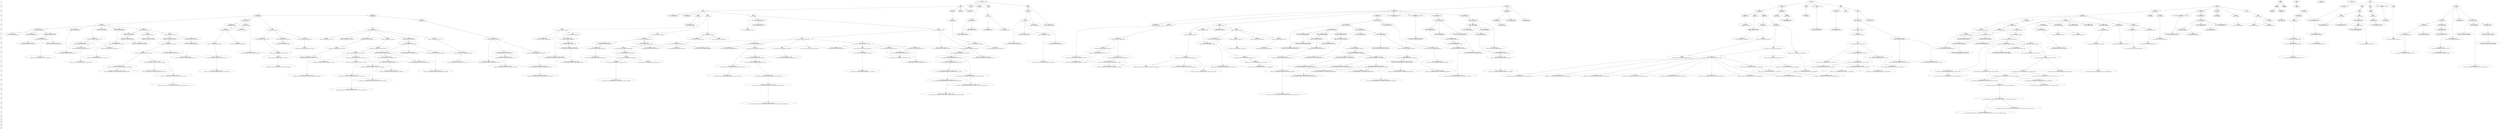digraph mygraph {
MOVE_01 [label="1." shape="box"]
MOVE_02 [label="1..." shape="box"]
MOVE_03 [label="2." shape="box"]
MOVE_04 [label="2..." shape="box"]
MOVE_05 [label="3." shape="box"]
MOVE_06 [label="3..." shape="box"]
MOVE_07 [label="4." shape="box"]
MOVE_08 [label="4..." shape="box"]
MOVE_09 [label="5." shape="box"]
MOVE_10 [label="5..." shape="box"]
MOVE_11 [label="6." shape="box"]
MOVE_12 [label="6..." shape="box"]
MOVE_13 [label="7." shape="box"]
MOVE_14 [label="7..." shape="box"]
MOVE_15 [label="8." shape="box"]
MOVE_16 [label="8..." shape="box"]
MOVE_17 [label="9." shape="box"]
MOVE_18 [label="9..." shape="box"]
MOVE_19 [label="10." shape="box"]
MOVE_20 [label="10..." shape="box"]
MOVE_21 [label="11." shape="box"]
MOVE_22 [label="11..." shape="box"]
MOVE_23 [label="12." shape="box"]
MOVE_24 [label="12..." shape="box"]
MOVE_25 [label="13." shape="box"]
MOVE_26 [label="13..." shape="box"]
MOVE_27 [label="14." shape="box"]
MOVE_28 [label="14..." shape="box"]
MOVE_29 [label="15." shape="box"]
MOVE_30 [label="15..." shape="box"]
MOVE_01->MOVE_02->MOVE_03->MOVE_04->MOVE_05->MOVE_06->MOVE_07->MOVE_08->MOVE_09->MOVE_10->MOVE_11->MOVE_12->MOVE_13->MOVE_14->MOVE_15->MOVE_16->MOVE_17->MOVE_18->MOVE_19->MOVE_20->MOVE_21->MOVE_22->MOVE_23->MOVE_24->MOVE_25->MOVE_26->MOVE_27->MOVE_28->MOVE_29->MOVE_30
E68 [label="E68\nKing's-Indian, Fianchetto, Classical Variation, 8.e4\n1. d4 Nf6 2. c4 g6 3. Nc3 Bg7 4. Nf3 d6 5. g3 O-O 6. Bg2 Nbd7 7. O-O e5 8. e4 "]
E69 [label="E69\nKing's-Indian, Fianchetto, Classical Main line, 8.e4\n1. d4 Nf6 2. c4 g6 3. Nc3 Bg7 4. Nf3 d6 5. g3 O-O 6. Bg2 Nbd7 7. O-O e5 8. e4 c6 9. h3 "]
E60 [label="E60\nKing's-Indian Defense\n1. d4 Nf6 2. c4 g6 "]
E61 [label="E61\nKing's-Indian\n1. d4 Nf6 2. c4 g6 3. Nc3 "]
E62 [label="E62\nKing's-Indian, Fianchetto\n1. d4 Nf6 2. c4 g6 3. Nc3 Bg7 4. Nf3 d6 5. g3 "]
E63 [label="E63\nKing's-Indian, Fianchetto, Panno Variation\n1. d4 Nf6 2. c4 g6 3. Nc3 Bg7 4. Nf3 d6 5. g3 O-O 6. Bg2 Nc6 7. O-O a6 "]
E64 [label="E64\nKing's-Indian, Fianchetto, Yugoslav System\n1. d4 Nf6 2. c4 g6 3. Nc3 Bg7 4. Nf3 d6 5. g3 O-O 6. Bg2 c5 "]
E65 [label="E65\nKing's-Indian, Fianchetto, Yugoslav, 7.O-O\n1. d4 Nf6 2. c4 g6 3. Nc3 Bg7 4. Nf3 d6 5. g3 O-O 6. Bg2 c5 7. O-O "]
E66 [label="E66\nKing's-Indian, Fianchetto, Yugoslav Panno\n1. d4 Nf6 2. c4 g6 3. Nc3 Bg7 4. Nf3 d6 5. g3 O-O 6. Bg2 c5 7. O-O Nc6 8. d5 "]
E67 [label="E67\nKing's-Indian, Fianchetto\n1. d4 Nf6 2. c4 g6 3. Nc3 Bg7 4. Nf3 d6 5. g3 O-O 6. Bg2 Nbd7 "]
E99 [label="E99\nKing's-Indian, Orthodox, Taimanov\n1. d4 Nf6 2. c4 g6 3. Nc3 Bg7 4. e4 d6 5. Nf3 O-O 6. Be2 e5 7. O-O Nc6 8. d5 Ne7 9. Ne1 Nd7 10. f3 f5 "]
B29 [label="B29\nSicilian, Nimzovich-Rubenstein\n1. e4 c5 2. Nf3 Nf6 "]
B28 [label="B28\nSicilian, O'Kelly Variation\n1. e4 c5 2. Nf3 a6 "]
B27 [label="B27\nSicilian\n1. e4 c5 2. Nf3 "]
B26 [label="B26\nSicilian, Closed, 6.Be3\n1. e4 c5 2. Nc3 Nc6 3. g3 g6 4. Bg2 Bg7 5. d3 d6 6. Be3 "]
B25 [label="B25\nSicilian, Closed\n1. e4 c5 2. Nc3 Nc6 3. g3 g6 4. Bg2 Bg7 5. d3 d6 "]
B24 [label="B24\nSicilian, Closed\n1. e4 c5 2. Nc3 Nc6 3. g3 "]
B23 [label="B23\nSicilian, Closed\n1. e4 c5 2. Nc3 "]
B22 [label="B22\nSicilian, Alapin\n1. e4 c5 2. c3 "]
B21 [label="B21\nSicilian, 2.f4 and 2.d4\n1. e4 c5 2. f4 "]
B20 [label="B20\nSicilian\n1. e4 c5 "]
D72 [label="D72\nNeo-Grunfeld, 5.cd, Main line\n1. d4 Nf6 2. c4 g6 3. g3 d5 4. Bg2 Bg7 5. cxd5 Nxd5 6. e4 Nb6 7. Ne2 "]
D73 [label="D73\nNeo-Grunfeld, 5.Nf3\n1. d4 Nf6 2. c4 g6 3. g3 d5 4. Bg2 Bg7 5. Nf3 "]
D70 [label="D70\nNeo-Grunfeld Defense\n1. d4 Nf6 2. c4 g6 3. f3 d5 "]
D71 [label="D71\nNeo-Grunfeld\n1. d4 Nf6 2. c4 g6 3. g3 d5 "]
D76 [label="D76\nNeo-Grunfeld, 6.cd Nxd5, 7.O-O Nb6\n1. d4 Nf6 2. c4 g6 3. g3 d5 4. Bg2 Bg7 5. Nf3 O-O 6. cxd5 Nxd5 7. O-O Nb6 "]
D77 [label="D77\nNeo-Grunfeld, 6.O-O\n1. d4 Nf6 2. c4 g6 3. g3 d5 4. Bg2 Bg7 5. Nf3 O-O 6. O-O "]
D74 [label="D74\nNeo-Grunfeld, 6.cd Nxd5, 7.O-O\n1. d4 Nf6 2. c4 g6 3. g3 d5 4. Bg2 Bg7 5. Nf3 O-O 6. cxd5 Nxd5 7. O-O "]
D75 [label="D75\nNeo-Grunfeld, 6.cd Nxd5, 7.O-O c5, 8.dxc5\n1. d4 Nf6 2. c4 g6 3. g3 d5 4. Bg2 Bg7 5. Nf3 O-O 6. cxd5 Nxd5 7. O-O c5 8. dxc5 "]
D78 [label="D78\nNeo-Grunfeld, 6.O-O c6\n1. d4 Nf6 2. c4 g6 3. g3 d5 4. Bg2 Bg7 5. Nf3 O-O 6. O-O c6 "]
D79 [label="D79\nNeo-Grunfeld, 6.O-O, Main line\n1. d4 Nf6 2. c4 g6 3. g3 d5 4. Bg2 Bg7 5. Nf3 O-O 6. O-O c6 7. cxd5 cxd5 "]
A51 [label="A51\nBudapest Gambit\n1. d4 Nf6 2. c4 e5 "]
A50 [label="A50\nQueen's Pawn Game\n1. d4 Nf6 2. c4 "]
A53 [label="A53\nOld Indian\n1. d4 Nf6 2. c4 d6 "]
A52 [label="A52\nBudapest Gambit\n1. d4 Nf6 2. c4 e5 3. dxe5 Ng4 "]
A55 [label="A55\nOld Indian, Main line\n1. d4 Nf6 2. c4 d6 3. Nc3 e5 4. Nf3 Nbd7 5. e4 "]
A54 [label="A54\nOld Indian, Ukranian Variation, Nf3\n1. d4 Nf6 2. c4 d6 3. Nc3 e5 4. Nf3 "]
A57 [label="A57\nBenko Gambit\n1. d4 Nf6 2. c4 c5 3. d5 b5 "]
A56 [label="A56\nBenoni Defense\n1. d4 Nf6 2. c4 c5 "]
A59 [label="A59\nBenko Gambit\n1. d4 Nf6 2. c4 c5 3. d5 b5 4. cxb5 a6 5. bxa6 Bxa6 6. Nc3 d6 7. e4 "]
A58 [label="A58\nBenko Gambit\n1. d4 Nf6 2. c4 c5 3. d5 b5 4. cxb5 a6 5. bxa6 "]
C44 [label="C44\nKing's Pawn Game\n1. e4 e5 2. Nf3 Nc6 "]
C45 [label="C45\nScotch Game\n1. e4 e5 2. Nf3 Nc6 3. d4 exd4 4. Nxd4 "]
C46 [label="C46\nThree Knights\n1. e4 e5 2. Nf3 Nc6 3. Nc3 "]
C47 [label="C47\nFour Knights\n1. e4 e5 2. Nf3 Nc6 3. Nc3 Nf6 "]
C40 [label="C40\nKing's Knight Opening\n1. e4 e5 2. Nf3 "]
C41 [label="C41\nPhilidor Defense\n1. e4 e5 2. Nf3 d6 "]
C42 [label="C42\nPetrov Defense\n1. e4 e5 2. Nf3 Nf6 "]
C43 [label="C43\nPetrov, Modern Attack\n1. e4 e5 2. Nf3 Nf6 3. d4 exd4 4. e5 Ne4 5. Qxd4 "]
C48 [label="C48\nFour Knights\n1. e4 e5 2. Nf3 Nc6 3. Nc3 Nf6 4. Bb5 "]
C49 [label="C49\nFour Knights\n1. e4 e5 2. Nf3 Nc6 3. Nc3 Nf6 4. Bb5 Bb4 "]
D89 [label="D89\nGrunfeld\n1. d4 Nf6 2. c4 g6 3. Nc3 d5 4. cxd5 Nxd5 5. e4 Nxc3 6. bxc3 Bg7 7. Bc4 O-O 8. Ne2 "]
D88 [label="D88\nGrunfeld, Spassky Variation, Main line, 10...cd, 11.cd\n1. d4 Nf6 2. c4 g6 3. Nc3 d5 4. cxd5 Nxd5 5. e4 Nxc3 6. bxc3 Bg7 7. Bc4 O-O 8. Ne2 "]
D87 [label="D87\nGrunfeld, Exchange\n1. d4 Nf6 2. c4 g6 3. Nc3 d5 4. cxd5 Nxd5 5. e4 Nxc3 6. bxc3 Bg7 7. Bc4 O-O 8. Ne2 c5 "]
D86 [label="D86\nGrunfeld, Exchange\n1. d4 Nf6 2. c4 g6 3. Nc3 d5 4. cxd5 Nxd5 5. e4 Nxc3 6. bxc3 Bg7 7. Bc4 "]
D85 [label="D85\nGrunfeld\n1. d4 Nf6 2. c4 g6 3. Nc3 d5 4. cxd5 Nxd5 "]
D84 [label="D84\nGrunfeld, Grunfeld Gambit Accepted\n1. d4 Nf6 2. c4 g6 3. Nc3 d5 4. Bf4 Bg7 5. e3 O-O 6. cxd5 Nxd5 7. Nxd5 Qxd5 8. Bxc7 "]
D83 [label="D83\nGrunfeld, Grunfeld Gambit\n1. d4 Nf6 2. c4 g6 3. Nc3 d5 4. Bf4 Bg7 5. e3 O-O "]
D82 [label="D82\nGrunfeld, Bf4\n1. d4 Nf6 2. c4 g6 3. Nc3 d5 4. Bf4 "]
D81 [label="D81\nGrunfeld, Russian Variation\n1. d4 Nf6 2. c4 g6 3. Nc3 d5 4. Qb3 "]
D80 [label="D80\nGrunfeld\n1. d4 Nf6 2. c4 g6 3. Nc3 d5 "]
B98 [label="B98\nSicilian, Najdorf\n1. e4 c5 2. Nf3 d6 3. d4 cxd4 4. Nxd4 Nf6 5. Nc3 a6 6. Bg5 e6 7. f4 Be7 "]
B99 [label="B99\nSicilian, Najdorf, 7...Be7 Main line\n1. e4 c5 2. Nf3 d6 3. d4 cxd4 4. Nxd4 Nf6 5. Nc3 a6 6. Bg5 e6 7. f4 Be7 8. Qf3 Qc7 9. O-O-O Nbd7 "]
B96 [label="B96\nSicilian, Najdorf\n1. e4 c5 2. Nf3 d6 3. d4 cxd4 4. Nxd4 Nf6 5. Nc3 a6 6. Bg5 e6 7. f4 "]
B97 [label="B97\nSicilian, Najdorf\n1. e4 c5 2. Nf3 d6 3. d4 cxd4 4. Nxd4 Nf6 5. Nc3 a6 6. Bg5 e6 7. f4 Qb6 "]
B94 [label="B94\nSicilian, Najdorf\n1. e4 c5 2. Nf3 d6 3. d4 cxd4 4. Nxd4 Nf6 5. Nc3 a6 6. Bg5 "]
B95 [label="B95\nSicilian, Najdorf, 6...e6\n1. e4 c5 2. Nf3 d6 3. d4 cxd4 4. Nxd4 Nf6 5. Nc3 a6 6. Bg5 e6 "]
B92 [label="B92\nSicilian, Najdorf, Opocensky Variation\n1. e4 c5 2. Nf3 d6 3. d4 cxd4 4. Nxd4 Nf6 5. Nc3 a6 6. Be2 "]
B93 [label="B93\nSicilian, Najdorf, 6.f4\n1. e4 c5 2. Nf3 d6 3. d4 cxd4 4. Nxd4 Nf6 5. Nc3 a6 6. f4 "]
B90 [label="B90\nSicilian, Najdorf\n1. e4 c5 2. Nf3 d6 3. d4 cxd4 4. Nxd4 Nf6 5. Nc3 a6 "]
B91 [label="B91\nSicilian, Najdorf, Zagreb (Fianchetto) Variation\n1. e4 c5 2. Nf3 d6 3. d4 cxd4 4. Nxd4 Nf6 5. Nc3 a6 6. g3 "]
E24 [label="E24\nNimzo-Indian, Samisch\n1. d4 Nf6 2. c4 e6 3. Nc3 Bb4 4. a3 Bxc3+ 5. bxc3 "]
E25 [label="E25\nNimzo-Indian, Samisch\n1. d4 Nf6 2. c4 e6 3. Nc3 Bb4 4. a3 Bxc3+ 5. bxc3 c5 6. f3 d5 7. cxd5 "]
E26 [label="E26\nNimzo-Indian, Samisch\n1. d4 Nf6 2. c4 e6 3. Nc3 Bb4 4. a3 Bxc3+ 5. bxc3 c5 6. e3 "]
E27 [label="E27\nNimzo-Indian, Samisch Variation\n1. d4 Nf6 2. c4 e6 3. Nc3 Bb4 4. a3 Bxc3+ 5. bxc3 O-O "]
E20 [label="E20\nNimzo-Indian\n1. d4 Nf6 2. c4 e6 3. Nc3 Bb4 "]
E21 [label="E21\nNimzo-Indian, Three Knights\n1. d4 Nf6 2. c4 e6 3. Nc3 Bb4 4. Nf3 "]
E22 [label="E22\nNimzo-Indian, Spielmann Variation\n1. d4 Nf6 2. c4 e6 3. Nc3 Bb4 4. Qb3 "]
E23 [label="E23\nNimzo-Indian, Spielmann\n1. d4 Nf6 2. c4 e6 3. Nc3 Bb4 4. Qb3 c5 5. dxc5 Nc6 "]
E28 [label="E28\nNimzo-Indian, Samisch Variation\n1. d4 Nf6 2. c4 e6 3. Nc3 Bb4 4. a3 Bxc3+ 5. bxc3 O-O 6. e3 "]
E29 [label="E29\nNimzo-Indian, Samisch\n1. d4 Nf6 2. c4 e6 3. Nc3 Bb4 4. a3 Bxc3+ 5. bxc3 O-O 6. e3 c5 7. Bd3 Nc6 "]
E95 [label="E95\nKing's-Indian, Orthodox, 7...Nbd7, 8.Re1\n1. d4 Nf6 2. c4 g6 3. Nc3 Bg7 4. e4 d6 5. Nf3 O-O 6. Be2 e5 7. O-O Nbd7 8. Re1 "]
E94 [label="E94\nKing's-Indian, Orthodox\n1. d4 Nf6 2. c4 g6 3. Nc3 Bg7 4. e4 d6 5. Nf3 O-O 6. Be2 e5 7. O-O "]
D38 [label="D38\nQueens's Gambit Declined, Ragozin Variation\n1. d4 d5 2. c4 e6 3. Nc3 Nf6 4. Nf3 Bb4 "]
D39 [label="D39\nQueens's Gambit Declined, Ragozin, Vienna Variation\n1. d4 d5 2. c4 e6 3. Nc3 Nf6 4. Nf3 Bb4 5. Bg5 dxc4 "]
D36 [label="D36\nQueens's Gambit Declined, Exchange, Positional line, 6.Qc2\n1. d4 d5 2. c4 e6 3. Nc3 Nf6 4. cxd5 exd5 5. Bg5 c6 6. Qc2 "]
D37 [label="D37\nQueens's Gambit Declined\n1. d4 d5 2. c4 e6 3. Nc3 Nf6 4. Nf3 "]
D34 [label="D34\nQueens's Gambit Declined, Tarrasch\n1. d4 d5 2. c4 e6 3. Nc3 c5 4. cxd5 exd5 5. Nf3 Nc6 6. g3 Nf6 7. Bg2 Be7 "]
D35 [label="D35\nQueens's Gambit Declined\n1. d4 d5 2. c4 e6 3. Nc3 Nf6 "]
D32 [label="D32\nQueens's Gambit Declined, Tarrasch\n1. d4 d5 2. c4 e6 3. Nc3 c5 "]
D33 [label="D33\nQueens's Gambit Declined, Tarrasch\n1. d4 d5 2. c4 e6 3. Nc3 c5 4. cxd5 exd5 5. Nf3 Nc6 6. g3 "]
D30 [label="D30\nQueens's Gambit Declined\n1. d4 d5 2. c4 e6 "]
D31 [label="D31\nQueens's Gambit Declined\n1. d4 d5 2. c4 e6 3. Nc3 "]
E91 [label="E91\nKing's-Indian\n1. d4 Nf6 2. c4 g6 3. Nc3 Bg7 4. e4 d6 5. Nf3 O-O 6. Be2 "]
E90 [label="E90\nKing's-Indian\n1. d4 Nf6 2. c4 g6 3. Nc3 Bg7 4. e4 d6 5. Nf3 "]
E93 [label="E93\nKing's-Indian, Petrosian System\n1. d4 Nf6 2. c4 g6 3. Nc3 Bg7 4. e4 d6 5. Nf3 O-O 6. Be2 e5 7. d5 Nbd7 "]
E92 [label="E92\nKing's-Indian\n1. d4 Nf6 2. c4 g6 3. Nc3 Bg7 4. e4 d6 5. Nf3 O-O 6. Be2 e5 "]
A99 [label="A99\nDutch, Ilyin-Genevsky Variation with b3\n1. d4 f5 2. c4 Nf6 3. g3 e6 4. Bg2 Be7 5. Nf3 O-O 6. O-O d6 7. Nc3 Qe8 8. b3 "]
A98 [label="A98\nDutch, Ilyin-Genevsky Variation with Qc2\n1. d4 f5 2. c4 Nf6 3. g3 e6 4. Bg2 Be7 5. Nf3 O-O 6. O-O d6 7. Nc3 Qe8 8. Qc2 "]
E97 [label="E97\nKing's-Indian\n1. d4 Nf6 2. c4 g6 3. Nc3 Bg7 4. e4 d6 5. Nf3 O-O 6. Be2 e5 7. O-O Nc6 "]
E96 [label="E96\nKing's-Indian, Orthodox, 7...Nbd7, Main line\n1. d4 Nf6 2. c4 g6 3. Nc3 Bg7 4. e4 d6 5. Nf3 O-O 6. Be2 e5 7. O-O Nbd7 8. Re1 c6 9. Bf1 a5 "]
A95 [label="A95\nDutch, Stonewall\n1. d4 f5 2. c4 Nf6 3. g3 e6 4. Bg2 Be7 5. Nf3 O-O 6. O-O d5 7. Nc3 c6 "]
A94 [label="A94\nDutch, Stonewall with Ba3\n1. d4 f5 2. c4 Nf6 3. g3 e6 4. Bg2 Be7 5. Nf3 O-O 6. O-O d5 7. b3 c6 8. Ba3 "]
A97 [label="A97\nDutch, Ilyin-Genevsky\n1. d4 f5 2. c4 Nf6 3. g3 e6 4. Bg2 Be7 5. Nf3 O-O 6. O-O d6 7. Nc3 Qe8 "]
A96 [label="A96\nDutch, Classical Variation\n1. d4 f5 2. c4 Nf6 3. g3 e6 4. Bg2 Be7 5. Nf3 O-O 6. O-O d6 "]
A91 [label="A91\nDutch Defense\n1. d4 f5 2. c4 Nf6 3. g3 e6 4. Bg2 Be7 "]
A90 [label="A90\nDutch\n1. d4 f5 2. c4 Nf6 3. g3 e6 4. Bg2 "]
A93 [label="A93\nDutch, Stonewall, Botvinnik Variation\n1. d4 f5 2. c4 Nf6 3. g3 e6 4. Bg2 Be7 5. Nf3 O-O 6. O-O d5 7. b3 "]
A92 [label="A92\nDutch\n1. d4 f5 2. c4 Nf6 3. g3 e6 4. Bg2 Be7 5. Nf3 O-O "]
B70 [label="B70\nSicilian, Dragon Variation\n1. e4 c5 2. Nf3 d6 3. d4 cxd4 4. Nxd4 Nf6 5. Nc3 g6 "]
B71 [label="B71\nSicilian, Dragon Levenfish Variation\n1. e4 c5 2. Nf3 d6 3. d4 cxd4 4. Nxd4 Nf6 5. Nc3 g6 6. f4 "]
B72 [label="B72\nSicilian, Dragon\n1. e4 c5 2. Nf3 d6 3. d4 cxd4 4. Nxd4 Nf6 5. Nc3 g6 6. Be3 "]
B73 [label="B73\nSicilian, Dragon, CLassical\n1. e4 c5 2. Nf3 d6 3. d4 cxd4 4. Nxd4 Nf6 5. Nc3 g6 6. Be3 Bg7 7. Be2 Nc6 8. O-O "]
B74 [label="B74\nSicilian, Dragon, CLassical\n1. e4 c5 2. Nf3 d6 3. d4 cxd4 4. Nxd4 Nf6 5. Nc3 g6 6. Be3 Bg7 7. Be2 Nc6 8. O-O O-O 9. Nb3 "]
B75 [label="B75\nSicilian, Dragon, Yugoslav Attack\n1. e4 c5 2. Nf3 d6 3. d4 cxd4 4. Nxd4 Nf6 5. Nc3 g6 6. Be3 Bg7 7. f3 "]
B76 [label="B76\nSicilian, Dragon, Yugoslav Attack\n1. e4 c5 2. Nf3 d6 3. d4 cxd4 4. Nxd4 Nf6 5. Nc3 g6 6. Be3 Bg7 7. f3 O-O "]
B77 [label="B77\nSicilian, Dragon, Yugoslav Attack\n1. e4 c5 2. Nf3 d6 3. d4 cxd4 4. Nxd4 Nf6 5. Nc3 g6 6. Be3 Bg7 7. f3 O-O 8. Qd2 Nc6 9. Bc4 "]
B78 [label="B78\nSicilian, Dragon, Yugoslav Attack, 10.castle Long\n1. e4 c5 2. Nf3 d6 3. d4 cxd4 4. Nxd4 Nf6 5. Nc3 g6 6. Be3 Bg7 7. f3 O-O 8. Qd2 Nc6 9. Bc4 Bd7 10. O-O-O "]
B79 [label="B79\nSicilian, Dragon, Yugoslav Attack, 12.h4\n1. e4 c5 2. Nf3 d6 3. d4 cxd4 4. Nxd4 Nf6 5. Nc3 g6 6. Be3 Bg7 7. f3 O-O 8. Qd2 Nc6 9. Bc4 Bd7 10. O-O-O Qa5 11. Bb3 Rfc8 12. h4 "]
E98 [label="E98\nKing's-Indian, Orthodox, Taimanov, 9.Ne1\n1. d4 Nf6 2. c4 g6 3. Nc3 Bg7 4. e4 d6 5. Nf3 O-O 6. Be2 e5 7. O-O Nc6 8. d5 Ne7 9. Ne1 "]
D49 [label="D49\nQueens's Gambit Declined Semi-Slav, Meran\n1. d4 d5 2. c4 e6 3. Nc3 Nf6 4. Nf3 c6 5. e3 Nbd7 6. Bd3 dxc4 7. Bxc4 b5 8. Bd3 a6 9. e4 c5 10. e5 cxd4 11. Nxb5 "]
D48 [label="D48\nQueens's Gambit Declined Semi-Slav, Meran\n1. d4 d5 2. c4 e6 3. Nc3 Nf6 4. Nf3 c6 5. e3 Nbd7 6. Bd3 dxc4 7. Bxc4 b5 8. Bd3 a6 "]
D43 [label="D43\nQueens's Gambit Declined Semi-Slav\n1. d4 d5 2. c4 e6 3. Nc3 Nf6 4. Nf3 c6 "]
D42 [label="D42\nQueens's Gambit Declined, Semi-Tarrasch, 7.Bd3\n1. d4 d5 2. c4 e6 3. Nc3 Nf6 4. Nf3 c5 5. cxd5 Nxd5 6. e3 Nc6 7. Bd3 "]
D41 [label="D41\nQueens's Gambit Declined, Semi-Tarrasch\n1. d4 d5 2. c4 e6 3. Nc3 Nf6 4. Nf3 c5 5. cxd5 "]
D40 [label="D40\nQueens's Gambit Declined, Semi-Tarrasch\n1. d4 d5 2. c4 e6 3. Nc3 Nf6 4. Nf3 c5 "]
D47 [label="D47\nQueens's Gambit Declined Semi-Slav\n1. d4 d5 2. c4 e6 3. Nc3 Nf6 4. Nf3 c6 5. e3 Nbd7 6. Bd3 dxc4 7. Bxc4 "]
D46 [label="D46\nQueens's Gambit Declined Semi-Slav\n1. d4 d5 2. c4 e6 3. Nc3 Nf6 4. Nf3 c6 5. e3 Nbd7 6. Bd3 "]
D45 [label="D45\nQueens's Gambit Declined Semi-Slav\n1. d4 d5 2. c4 e6 3. Nc3 Nf6 4. Nf3 c6 5. e3 "]
D44 [label="D44\nQueens's Gambit Declined Semi-Slav\n1. d4 d5 2. c4 e6 3. Nc3 Nf6 4. Nf3 c6 5. Bg5 dxc4 "]
A08 [label="A08\nKing's Indian Attack\n1. Nf3 d5 2. g3 c5 3. Bg2 "]
A09 [label="A09\nReti Opening\n1. Nf3 d5 2. c4 "]
A02 [label="A02\nBird's Opening\n1. f4 "]
A03 [label="A03\nBird's Opening\n1. f4 d5 "]
A00 [label="A00\nUncommon Opening\n1. g4 a3 h3 "]
A01 [label="A01\nNimzovich-Larsen Attack\n1. b3 "]
A06 [label="A06\nReti Opening\n1. Nf3 d5 "]
A07 [label="A07\nKing's Indian Attack\n1. Nf3 d5 2. g3 "]
A04 [label="A04\nReti Opening\n1. Nf3 "]
A05 [label="A05\nReti Opening\n1. Nf3 Nf6 "]
A36 [label="A36\nEnglish\n1. c4 c5 2. Nc3 Nc6 3. g3 "]
C39 [label="C39\nKing's Gambit Accepted\n1. e4 e5 2. f4 exf4 3. Nf3 g5 4. h4 "]
C38 [label="C38\nKing's Gambit Accepted\n1. e4 e5 2. f4 exf4 3. Nf3 g5 4. Bc4 Bg7 "]
C35 [label="C35\nKing's Gambit Accepted, Cunningham\n1. e4 e5 2. f4 exf4 3. Nf3 Be7 "]
C34 [label="C34\nKing's Gambit Accepted\n1. e4 e5 2. f4 exf4 3. Nf3 "]
C37 [label="C37\nKing's Gambit Accepted\n1. e4 e5 2. f4 exf4 3. Nf3 g5 4. Nc3 "]
C36 [label="C36\nKing's Gambit Accepted, Abbazia Defense\n1. e4 e5 2. f4 exf4 3. Nf3 d5 "]
C31 [label="C31\nKing's Gambit Declined, Falkbeer Counter Gambit\n1. e4 e5 2. f4 d5 "]
C30 [label="C30\nKing's Gambit Declined\n1. e4 e5 2. f4 "]
C33 [label="C33\nKing's Gambit Accepted\n1. e4 e5 2. f4 exf4 "]
C32 [label="C32\nKing's Gambit Declined, Falkbeer Counter Gambit\n1. e4 e5 2. f4 d5 3. exd5 e4 4. d3 Nf6 "]
E59 [label="E59\nNimzo-Indian, 4.e3, Main line\n1. d4 Nf6 2. c4 e6 3. Nc3 Bb4 4. e3 O-O 5. Nf3 d5 6. Bd3 c5 7. O-O Nc6 8. a3 Bxc3 9. bxc3 dxc4 10. Bxc4 "]
E58 [label="E58\nNimzo-Indian, 4.e3, Main line with 8...Bxc3\n1. d4 Nf6 2. c4 e6 3. Nc3 Bb4 4. e3 O-O 5. Nf3 d5 6. Bd3 c5 7. O-O Nc6 8. a3 Bxc3 9. bxc3 "]
E55 [label="E55\nNimzo-Indian, 4.e3, Gligoric System, Bronstein Variation\n1. d4 Nf6 2. c4 e6 3. Nc3 Bb4 4. e3 O-O 5. Nf3 d5 6. Bd3 c5 7. O-O dxc4 8. Bxc4 Nbd7 "]
E54 [label="E54\nNimzo-Indian, 4.e3, Gligoric System\n1. d4 Nf6 2. c4 e6 3. Nc3 Bb4 4. e3 O-O 5. Nf3 d5 6. Bd3 c5 7. O-O dxc4 8. Bxc4 "]
E57 [label="E57\nNimzo-Indian, 4.e3, Main line with 8...dc and 9...cd\n1. d4 Nf6 2. c4 e6 3. Nc3 Bb4 4. e3 O-O 5. Nf3 d5 6. Bd3 c5 7. O-O Nc6 8. a3 dxc4 "]
E56 [label="E56\nNimzo-Indian, 4.e3, Main line with 7...Nc6\n1. d4 Nf6 2. c4 e6 3. Nc3 Bb4 4. e3 O-O 5. Nf3 d5 6. Bd3 c5 7. O-O Nc6 "]
E51 [label="E51\nNimzo-Indian, 4.e3\n1. d4 Nf6 2. c4 e6 3. Nc3 Bb4 4. e3 O-O 5. Nf3 d5 "]
E50 [label="E50\nNimzo-Indian, 4.e3 O-O 5.Nf3, without ...d5\n1. d4 Nf6 2. c4 e6 3. Nc3 Bb4 4. e3 O-O 5. Nf3 "]
E53 [label="E53\nNimzo-Indian, 4.e3\n1. d4 Nf6 2. c4 e6 3. Nc3 Bb4 4. e3 O-O 5. Nf3 d5 6. Bd3 c5 "]
E52 [label="E52\nNimzo-Indian, 4.e3, Main line with ...b6\n1. d4 Nf6 2. c4 e6 3. Nc3 Bb4 4. e3 O-O 5. Nf3 d5 6. Bd3 b6 "]
B38 [label="B38\nSicilian, Accelerated Fianchetto, Maroczy Bind, 6.Be3\n1. e4 c5 2. Nf3 Nc6 3. d4 cxd4 4. Nxd4 g6 5. c4 Bg7 6. Be3 "]
B39 [label="B39\nSicilian, Accelerated Fianchetto, Breyer Variation\n1. e4 c5 2. Nf3 Nc6 3. d4 cxd4 4. Nxd4 g6 5. c4 Bg7 6. Be3 Nf6 7. Nc3 Ng4 "]
B34 [label="B34\nSicilian, Accelerated Fianchetto\n1. e4 c5 2. Nf3 Nc6 3. d4 cxd4 4. Nxd4 g6 5. Nxc6 "]
B35 [label="B35\nSicilian, Accelerated Fianchetto, Modern Variation with Bc4\n1. e4 c5 2. Nf3 Nc6 3. d4 cxd4 4. Nxd4 g6 5. Nc3 Bg7 6. Be3 Nf6 7. Bc4 "]
B36 [label="B36\nSicilian, Accelerated Fianchetto\n1. e4 c5 2. Nf3 Nc6 3. d4 cxd4 4. Nxd4 g6 5. c4 "]
B37 [label="B37\nSicilian, Accelerated Fianchetto\n1. e4 c5 2. Nf3 Nc6 3. d4 cxd4 4. Nxd4 g6 5. c4 Bg7 "]
B30 [label="B30\nSicilian\n1. e4 c5 2. Nf3 Nc6 "]
B31 [label="B31\nSicilian, Rossolimo Variation\n1. e4 c5 2. Nf3 Nc6 3. Bg5 g6 "]
B32 [label="B32\nSicilian\n1. e4 c5 2. Nf3 Nc6 3. d4 cxd4 4. Nxd4 e5 "]
B33 [label="B33\nSicilian\n1. e4 c5 2. Nf3 Nc6 3. d4 cxd4 4. Nxd4 "]
D07 [label="D07\nQueens's Gambit Declined, Chigorin Defense\n1. d4 d5 2. c4 Nc6 "]
D06 [label="D06\nQueens's Gambit Declined\n1. d4 d5 2. c4 "]
D05 [label="D05\nQueens's Pawn Game\n1. d4 d5 2. Nf3 Nf6 3. e3 e6 "]
D04 [label="D04\nQueens's Pawn Game\n1. d4 d5 2. Nf3 Nf6 3. e3 "]
D03 [label="D03\nTorre Attack (Tartakower Variation)\n1. d4 d5 2. Nf3 Nf6 3. Bg5 "]
D02 [label="D02\nQueens's Pawn Game\n1. d4 d5 2. Nf3 "]
D01 [label="D01\nRichter-Veresov Attack\n1. d4 d5 2. Nc3 Nf6 3. Bg5 "]
D00 [label="D00\nQueens's Pawn Game\n1. d4 d5 "]
D09 [label="D09\nQueens's Gambit Declined, Albin Counter Gambit, 5.g3\n1. d4 d5 2. c4 e5 3. dxe5 d4 4. Nf3 Nc6 5. g3 "]
D08 [label="D08\nQueens's Gambit Declined, Albin Counter Gambit\n1. d4 d5 2. c4 e5 "]
A46 [label="A46\nQueen's Pawn Game\n1. d4 Nf6 2. Nf3 "]
A47 [label="A47\nQueen's Indian\n1. d4 Nf6 2. Nf3 b6 "]
A44 [label="A44\nOld Benoni Defense\n1. d4 c5 2. d5 e5 "]
A45 [label="A45\nQueen's Pawn Game\n1. d4 Nf6 "]
A42 [label="A42\nModern Defense, Averbakh System\n1. d4 d6 2. c4 g6 3. Nc3 Bg7 4. e4 "]
A43 [label="A43\nOld Benoni\n1. d4 c5 "]
A40 [label="A40\nQueen's Pawn Game\n1. d4 "]
A41 [label="A41\nQueen's Pawn Game (with ...d6)\n1. d4 d6 "]
D98 [label="D98\nGrunfeld, Russian\n1. d4 Nf6 2. c4 g6 3. Nc3 d5 4. Nf3 Bg7 5. Qb3 dxc4 6. Qxc4 O-O 7. e4 Bg4 "]
A48 [label="A48\nKing's Indian\n1. d4 Nf6 2. Nf3 g6 "]
A49 [label="A49\nKing's Indian, Fianchetto without c4\n1. d4 Nf6 2. Nf3 g6 3. g3 "]
D96 [label="D96\nGrunfeld, Russian Variation\n1. d4 Nf6 2. c4 g6 3. Nc3 d5 4. Nf3 Bg7 5. Qb3 "]
C79 [label="C79\nRuy Lopez, Steinit ZDefense Deferred\n1. e4 e5 2. Nf3 Nc6 3. Bb5 a6 4. Ba4 Nf6 5. O-O d6 "]
C78 [label="C78\nRuy Lopez\n1. e4 e5 2. Nf3 Nc6 3. Bb5 a6 4. Ba4 Nf6 5. O-O "]
D97 [label="D97\nGrunfeld, Russian\n1. d4 Nf6 2. c4 g6 3. Nc3 d5 4. Nf3 Bg7 5. Qb3 dxc4 6. Qxc4 O-O 7. e4 "]
C71 [label="C71\nRuy Lopez\n1. e4 e5 2. Nf3 Nc6 3. Bb5 a6 4. Ba4 d6 "]
C70 [label="C70\nRuy Lopez\n1. e4 e5 2. Nf3 Nc6 3. Bb5 a6 4. Ba4 "]
C73 [label="C73\nRuy Lopez, Modern Steinit ZDefense\n1. e4 e5 2. Nf3 Nc6 3. Bb5 a6 4. Ba4 d6 5. Bxc6+ bxc6 6. d4 "]
C72 [label="C72\nRuy Lopez, Modern Steinit ZDefense, 5.O-O\n1. e4 e5 2. Nf3 Nc6 3. Bb5 a6 4. Ba4 d6 5. O-O "]
C75 [label="C75\nRuy Lopez, Modern Steinit ZDefense\n1. e4 e5 2. Nf3 Nc6 3. Bb5 a6 4. Ba4 d6 5. c3 Bd7 "]
C74 [label="C74\nRuy Lopez, Modern Steinit ZDefense\n1. e4 e5 2. Nf3 Nc6 3. Bb5 a6 4. Ba4 d6 5. c3 "]
C77 [label="C77\nRuy Lopez\n1. e4 e5 2. Nf3 Nc6 3. Bb5 a6 4. Ba4 Nf6 "]
C76 [label="C76\nRuy Lopez, Modern Steinit ZDefense, Fianchetto Variation\n1. e4 e5 2. Nf3 Nc6 3. Bb5 a6 4. Ba4 d6 5. c3 Bd7 6. d4 g6 "]
A33 [label="A33\nEnglish, Symmetrical\n1. c4 c5 2. Nf3 Nf6 3. d4 cxd4 4. Nxd4 e6 5. Nc3 Nc6 "]
A32 [label="A32\nEnglish, Symmetrical Variation\n1. c4 c5 2. Nf3 Nf6 3. d4 cxd4 4. Nxd4 e6 "]
A31 [label="A31\nEnglish, Symmetrical, Benoni Formation\n1. c4 c5 2. Nf3 Nf6 3. d4 "]
A30 [label="A30\nEnglish, Symmetrical\n1. c4 c5 "]
A37 [label="A37\nEnglish, Symmetrical\n1. c4 c5 2. Nc3 Nc6 3. g3 g6 4. Bg2 Bg7 5. Nf3 "]
D99 [label="D99\nGrunfeld Defense, Smyslov\n1. d4 Nf6 2. c4 g6 3. Nc3 d5 4. Nf3 Bg7 5. Qb3 dxc4 6. Qxc4 O-O 7. e4 Bg4 8. Be3 "]
A35 [label="A35\nEnglish, Symmetrical\n1. c4 c5 2. Nc3 Nc6 "]
A34 [label="A34\nEnglish, Symmetrical\n1. c4 c5 2. Nc3 "]
D94 [label="D94\nGrunfeld\n1. d4 Nf6 2. c4 g6 3. Nc3 d5 4. Nf3 Bg7 5. e3 "]
D95 [label="D95\nGrunfeld\n1. d4 Nf6 2. c4 g6 3. Nc3 d5 4. Nf3 Bg7 5. e3 O-O 6. Qb3 "]
A39 [label="A39\nEnglish, Symmetrical\n1. c4 c5 2. Nc3 Nc6 3. g3 g6 4. Bg2 Bg7 5. Nf3 Nf6 6. O-O O-O 7. d4 "]
A38 [label="A38\nEnglish, Symmetrical\n1. c4 c5 2. Nc3 Nc6 3. g3 g6 4. Bg2 Bg7 5. Nf3 Nf6 "]
D90 [label="D90\nGrunfeld\n1. d4 Nf6 2. c4 g6 3. Nc3 d5 4. Nf3 "]
D91 [label="D91\nGrunfeld, 5.Bg5\n1. d4 Nf6 2. c4 g6 3. Nc3 d5 4. Nf3 Bg7 5. Bg5 "]
D92 [label="D92\nGrunfeld, 5.Bf4\n1. d4 Nf6 2. c4 g6 3. Nc3 d5 4. Nf3 Bg7 5. Bf4 "]
D93 [label="D93\nGrunfeld, with Bf4 & e3\n1. d4 Nf6 2. c4 g6 3. Nc3 d5 4. Nf3 Bg7 5. Bf4 O-O 6. e3 "]
E19 [label="E19\nQueens' Indian, Old Main line, 9.Qxc3\n1. d4 Nf6 2. c4 e6 3. Nf3 b6 4. g3 Bb7 5. Bg2 Be7 6. O-O O-O 7. Nc3 Ne4 8. Qc2 Nxc3 "]
E18 [label="E18\nQueens' Indian, Old Main line, 7.Nc3\n1. d4 Nf6 2. c4 e6 3. Nf3 b6 4. g3 Bb7 5. Bg2 Be7 6. O-O O-O 7. Nc3 "]
E11 [label="E11\nBogo-Indian Defense\n1. d4 Nf6 2. c4 e6 3. Nf3 Bb4+ "]
E10 [label="E10\nQueens's Pawn Game\n1. d4 Nf6 2. c4 e6 3. Nf3 "]
E13 [label="E13\nQueens' Indian, 4.Nc3, Main line\n1. d4 Nf6 2. c4 e6 3. Nf3 b6 4. Nc3 Bb7 5. Bg5 h6 6. Bh4 Bb4 "]
E12 [label="E12\nQueens' Indian\n1. d4 Nf6 2. c4 e6 3. Nf3 b6 "]
E15 [label="E15\nQueens' Indian\n1. d4 Nf6 2. c4 e6 3. Nf3 b6 4. g3 "]
E14 [label="E14\nQueens' Indian\n1. d4 Nf6 2. c4 e6 3. Nf3 b6 4. e3 "]
E17 [label="E17\nQueens' Indian\n1. d4 Nf6 2. c4 e6 3. Nf3 b6 4. g3 Bb7 5. Bg2 Be7 "]
E16 [label="E16\nQueens' Indian\n1. d4 Nf6 2. c4 e6 3. Nf3 b6 4. g3 Bb7 5. Bg2 Bb4+ "]
C93 [label="C93\nRuy Lopez, Closed, Smyslov Defense\n1. e4 e5 2. Nf3 Nc6 3. Bb5 a6 4. Ba4 Nf6 5. O-O Be7 6. Re1 b5 7. Bb3 O-O 8. c3 d6 9. h3 h6 "]
C92 [label="C92\nRuy Lopez, Closed\n1. e4 e5 2. Nf3 Nc6 3. Bb5 a6 4. Ba4 Nf6 5. O-O Be7 6. Re1 b5 7. Bb3 O-O 8. c3 d6 9. h3 "]
C91 [label="C91\nRuy Lopez, Closed\n1. e4 e5 2. Nf3 Nc6 3. Bb5 a6 4. Ba4 Nf6 5. O-O Be7 6. Re1 b5 7. Bb3 O-O 8. c3 d6 9. d4 "]
C90 [label="C90\nRuy Lopez, Closed\n1. e4 e5 2. Nf3 Nc6 3. Bb5 a6 4. Ba4 Nf6 5. O-O Be7 6. Re1 b5 7. Bb3 O-O 8. c3 d6 "]
C97 [label="C97\nRuy Lopez, Closed, Chigorin\n1. e4 e5 2. Nf3 Nc6 3. Bb5 a6 4. Ba4 Nf6 5. O-O Be7 6. Re1 b5 7. Bb3 O-O 8. c3 d6 9. h3 Nb8 10. Bc2 c5 11. d4 Qc7 "]
C96 [label="C96\nRuy Lopez, Closed\n1. e4 e5 2. Nf3 Nc6 3. Bb5 a6 4. Ba4 Nf6 5. O-O Be7 6. Re1 b5 7. Bb3 O-O 8. c3 d6 9. h3 Nb8 10. Bc2 "]
C95 [label="C95\nRuy Lopez, Closed, Breyer\n1. e4 e5 2. Nf3 Nc6 3. Bb5 a6 4. Ba4 Nf6 5. O-O Be7 6. Re1 b5 7. Bb3 O-O 8. c3 d6 9. h3 Nb8 10. d4 "]
C94 [label="C94\nRuy Lopez, Closed, Breyer Defense\n1. e4 e5 2. Nf3 Nc6 3. Bb5 a6 4. Ba4 Nf6 5. O-O Be7 6. Re1 b5 7. Bb3 O-O 8. c3 d6 9. h3 Nb8 "]
C99 [label="C99\nRuy Lopez, Closed, Chigorin, 12...cd\n1. e4 e5 2. Nf3 Nc6 3. Bb5 a6 4. Ba4 Nf6 5. O-O Be7 6. Re1 b5 7. Bb3 O-O 8. c3 d6 9. h3 Nb8 10. Bc2 c5 11. d4 Qc7 12. Nbd2 cxd4 13. cxd4 "]
C98 [label="C98\nRuy Lopez, Closed, Chigorin\n1. e4 e5 2. Nf3 Nc6 3. Bb5 a6 4. Ba4 Nf6 5. O-O Be7 6. Re1 b5 7. Bb3 O-O 8. c3 d6 9. h3 Nb8 10. Bc2 c5 11. d4 Qc7 12. Nbd2 Nc6 "]
A82 [label="A82\nDutch, Staunton Gambit\n1. d4 f5 2. e4 "]
A83 [label="A83\nDutch, Staunton Gambit\n1. d4 f5 2. e4 fxe4 3. Nc3 Nf6 4. Bg5 "]
A80 [label="A80\nDutch\n1. d4 f5 "]
A81 [label="A81\nDutch\n1. d4 f5 2. g3 "]
A86 [label="A86\nDutch, with c4 and Nc3\n1. d4 f5 2. c4 Nf6 3. g3 "]
A87 [label="A87\nDutch, Leningrad, Main Variation\n1. d4 f5 2. c4 Nf6 3. g3 g6 4. Bg2 Bg7 5. Nf3 "]
A84 [label="A84\nDutch\n1. d4 f5 2. c4 "]
A85 [label="A85\nDutch, with c4 and Nc3\n1. d4 f5 2. c4 Nf6 3. Nc3 "]
A88 [label="A88\nDutch, Leningrad, Main Variation with c6\n1. d4 f5 2. c4 Nf6 3. g3 g6 4. Bg2 Bg7 5. Nf3 O-O 6. O-O d6 7. Nc3 c6 "]
A89 [label="A89\nDutch, Leningrad, Main Variation with Nc6\n1. d4 f5 2. c4 Nf6 3. g3 g6 4. Bg2 Bg7 5. Nf3 O-O 6. O-O d6 7. Nc3 Nc6 "]
E86 [label="E86\nKing's-Indian, Samisch, Orthodox, 7.Nge2 c6\n1. d4 Nf6 2. c4 g6 3. Nc3 Bg7 4. e4 d6 5. f3 O-O 6. Be3 e5 7. Nge2 c6 "]
E87 [label="E87\nKing's-Indian, Samisch, Orthodox\n1. d4 Nf6 2. c4 g6 3. Nc3 Bg7 4. e4 d6 5. f3 O-O 6. Be3 e5 7. d5 "]
E84 [label="E84\nKing's-Indian, Samisch, Panno Main line\n1. d4 Nf6 2. c4 g6 3. Nc3 Bg7 4. e4 d6 5. f3 O-O 6. Be3 Nc6 7. Nge2 a6 8. Qd2 Rb8 "]
E85 [label="E85\nKing's-Indian, Samisch, Orthodox Variation\n1. d4 Nf6 2. c4 g6 3. Nc3 Bg7 4. e4 d6 5. f3 O-O 6. Be3 e5 "]
E82 [label="E82\nKing's-Indian, Samisch, double Fianchetto\n1. d4 Nf6 2. c4 g6 3. Nc3 Bg7 4. e4 d6 5. f3 O-O 6. Be3 b6 "]
E83 [label="E83\nKing's-Indian, Samisch\n1. d4 Nf6 2. c4 g6 3. Nc3 Bg7 4. e4 d6 5. f3 O-O 6. Be3 Nc6 "]
E80 [label="E80\nKing's-Indian, Samisch Variation\n1. d4 Nf6 2. c4 g6 3. Nc3 Bg7 4. e4 d6 5. f3 "]
E81 [label="E81\nKing's-Indian, Samisch\n1. d4 Nf6 2. c4 g6 3. Nc3 Bg7 4. e4 d6 5. f3 O-O "]
E88 [label="E88\nKing's-Indian, Samisch, Orthodox, 7.d5 c6\n1. d4 Nf6 2. c4 g6 3. Nc3 Bg7 4. e4 d6 5. f3 O-O 6. Be3 e5 7. d5 c6 "]
E89 [label="E89\nKing's-Indian, Samisch, Orthodox, Main line\n1. d4 Nf6 2. c4 g6 3. Nc3 Bg7 4. e4 d6 5. f3 O-O 6. Be3 e5 7. d5 c6 8. Nge2 cxd5 "]
B45 [label="B45\nSicilian, Taimanov\n1. e4 c5 2. Nf3 e6 3. d4 cxd4 4. Nxd4 Nc6 5. Nc3 "]
B44 [label="B44\nSicilian\n1. e4 c5 2. Nf3 e6 3. d4 cxd4 4. Nxd4 Nc6 "]
B47 [label="B47\nSicilian, Taimanov (Bastrikov) Variation\n1. e4 c5 2. Nf3 e6 3. d4 cxd4 4. Nxd4 Nc6 5. Nc3 Qc7 "]
B46 [label="B46\nSicilian, Taimanov Variation\n1. e4 c5 2. Nf3 e6 3. d4 cxd4 4. Nxd4 Nc6 5. Nc3 a6 "]
B41 [label="B41\nSicilian, Kan\n1. e4 c5 2. Nf3 e6 3. d4 cxd4 4. Nxd4 a6 "]
B40 [label="B40\nSicilian\n1. e4 c5 2. Nf3 e6 "]
B43 [label="B43\nSicilian, Kan, 5.Nc3\n1. e4 c5 2. Nf3 e6 3. d4 cxd4 4. Nxd4 a6 5. Nc3 "]
B42 [label="B42\nSicilian, Kan\n1. e4 c5 2. Nf3 e6 3. d4 cxd4 4. Nxd4 a6 5. Bd3 "]
B49 [label="B49\nSicilian, Taimanov Variation\n1. e4 c5 2. Nf3 e6 3. d4 cxd4 4. Nxd4 Nc6 5. Nc3 Qc7 6. Be3 a6 7. Be2 "]
B48 [label="B48\nSicilian, Taimanov Variation\n1. e4 c5 2. Nf3 e6 3. d4 cxd4 4. Nxd4 Nc6 5. Nc3 Qc7 6. Be3 "]
D58 [label="D58\nQueens's Gambit Declined, Tartakower (Makagonov-Bondarevsky) System\n1. d4 d5 2. c4 e6 3. Nc3 Nf6 4. Bg5 Be7 5. e3 O-O 6. Nf3 h6 7. Bh4 b6 "]
D59 [label="D59\nQueens's Gambit Declined, Tartakower\n1. d4 d5 2. c4 e6 3. Nc3 Nf6 4. Bg5 Be7 5. e3 O-O 6. Nf3 h6 7. Bh4 b6 8. cxd5 Nxd5 "]
D50 [label="D50\nQueens's Gambit Declined\n1. d4 d5 2. c4 e6 3. Nc3 Nf6 4. Bg5 "]
D51 [label="D51\nQueens's Gambit Declined\n1. d4 d5 2. c4 e6 3. Nc3 Nf6 4. Bg5 Nbd7 "]
D52 [label="D52\nQueens's Gambit Declined\n1. d4 d5 2. c4 e6 3. Nc3 Nf6 4. Bg5 Nbd7 5. e3 c6 6. Nf3 "]
D53 [label="D53\nQueens's Gambit Declined\n1. d4 d5 2. c4 e6 3. Nc3 Nf6 4. Bg5 Be7 "]
D54 [label="D54\nQueens's Gambit Declined, Anit-Neo-Orthodox Variation\n1. d4 d5 2. c4 e6 3. Nc3 Nf6 4. Bg5 Be7 5. e3 O-O 6. Rc1 "]
D55 [label="D55\nQueens's Gambit Declined\n1. d4 d5 2. c4 e6 3. Nc3 Nf6 4. Bg5 Be7 5. e3 O-O 6. Nf3 "]
D56 [label="D56\nQueens's Gambit Declined\n1. d4 d5 2. c4 e6 3. Nc3 Nf6 4. Bg5 Be7 5. e3 O-O 6. Nf3 h6 7. Bh4 "]
D57 [label="D57\nQueens's Gambit Declined, Lasker Defense\n1. d4 d5 2. c4 e6 3. Nc3 Nf6 4. Bg5 Be7 5. e3 O-O 6. Nf3 h6 7. Bh4 Ne4 8. Bxe7 Qxe7 "]
A79 [label="A79\nBenoni, Classical, 11.f3\n1. d4 Nf6 2. c4 c5 3. d5 e6 4. Nc3 exd5 5. cxd5 d6 6. e4 g6 7. Nf3 Bg7 8. Be2 O-O 9. 9. "]
A78 [label="A78\nBenoni, Classical with Re8 and Na6\n1. d4 Nf6 2. c4 c5 3. d5 e6 4. Nc3 exd5 5. cxd5 d6 6. e4 g6 7. Nf3 Bg7 8. Be2 O-O 9. 9. "]
A77 [label="A77\nBenoni, Classical, 9...Re8, 10.Nd2\n1. d4 Nf6 2. c4 c5 3. d5 e6 4. Nc3 exd5 5. cxd5 d6 6. e4 g6 7. Nf3 Bg7 8. Be2 O-O 9. 9. "]
A76 [label="A76\nBenoni, Classical, 9...Re8\n1. d4 Nf6 2. c4 c5 3. d5 e6 4. Nc3 exd5 5. cxd5 d6 6. e4 g6 7. Nf3 Bg7 8. Be2 O-O 9. 9. "]
A75 [label="A75\nBenoni, Classical with 9...a6, 10...Bg4\n1. d4 Nf6 2. c4 c5 3. d5 e6 4. Nc3 exd5 5. cxd5 d6 6. e4 g6 7. Nf3 Bg7 8. Be2 O-O 9. 9. "]
A74 [label="A74\nBenoni, Classical, 9...a6, 10.a4\n1. d4 Nf6 2. c4 c5 3. d5 e6 4. Nc3 exd5 5. cxd5 d6 6. e4 g6 7. Nf3 Bg7 8. Be2 O-O 9. 9. "]
A73 [label="A73\nBenoni, Classical, 9.O-O\n1. d4 Nf6 2. c4 c5 3. d5 e6 4. Nc3 exd5 5. cxd5 d6 6. e4 g6 7. Nf3 Bg7 8. Be2 O-O 9. 9. "]
A72 [label="A72\nBenoni, Classical without 9.O-O\n1. d4 Nf6 2. c4 c5 3. d5 e6 4. Nc3 exd5 5. cxd5 d6 6. e4 g6 7. Nf3 Bg7 8. Be2 O-O 9. 9. "]
A71 [label="A71\nBenoni, Classical, 8.Bg5\n1. d4 Nf6 2. c4 c5 3. d5 e6 4. Nc3 exd5 5. cxd5 d6 6. e4 g6 7. Nf3 Bg7 8. Bg5 "]
A70 [label="A70\nBenoni, Classical with 7.Nf3\n1. d4 Nf6 2. c4 c5 3. d5 e6 4. Nc3 exd5 5. cxd5 d6 6. e4 g6 7. Nf3 " color="red"]
C22 [label="C22\nCenter Game\n1. e4 e5 2. d4 exd4 3. Qxd4 Nc6 "]
C23 [label="C23\nBishop's Opening\n1. e4 e5 2. Bc4 "]
C20 [label="C20\nKing's Pawn Game\n1. e4 e5 "]
C21 [label="C21\nCenter Game\n1. e4 e5 2. d4 exd4 "]
C26 [label="C26\nVienna\n1. e4 e5 2. Nc3 Nf6 "]
C27 [label="C27\nVienna Game\n1. e4 e5 2. Nc3 Nf6 3. Bc4 Nxe4 "]
C24 [label="C24\nBishop's Opening\n1. e4 e5 2. Bc4 Nf6 "]
C25 [label="C25\nVienna\n1. e4 e5 2. Nc3 "]
C28 [label="C28\nVienna Game\n1. e4 e5 2. Nc3 Nf6 3. Bc4 Nc6 "]
C29 [label="C29\nVienna Gambit\n1. e4 e5 2. Nc3 Nf6 3. f4 "]
E42 [label="E42\nNimzo-Indian, 4.e3 c5, 5.Ne2 (Rubenstein)\n1. d4 Nf6 2. c4 e6 3. Nc3 Bb4 4. e3 c5 5. Ne2 "]
E43 [label="E43\nNimzo-Indian, Fischer Variation\n1. d4 Nf6 2. c4 e6 3. Nc3 Bb4 4. e3 b6 "]
E40 [label="E40\nNimzo-Indian, 4.e3\n1. d4 Nf6 2. c4 e6 3. Nc3 Bb4 4. e3 "]
E41 [label="E41\nNimzo-Indian\n1. d4 Nf6 2. c4 e6 3. Nc3 Bb4 4. e3 c5 "]
E46 [label="E46\nNimzo-Indian\n1. d4 Nf6 2. c4 e6 3. Nc3 Bb4 4. e3 O-O "]
E47 [label="E47\nNimzo-Indian, 4.e3 O-OZZZ5.Bd3\n1. d4 Nf6 2. c4 e6 3. Nc3 Bb4 4. e3 O-O 5. Bd3 "]
E44 [label="E44\nNimzo-Indian, Fischer Variation, 5.Ne2\n1. d4 Nf6 2. c4 e6 3. Nc3 Bb4 4. e3 b6 5. Ne2 "]
E45 [label="E45\nNimzo-Indian, 4.e3, Bronstein (Byrne) Variation\n1. d4 Nf6 2. c4 e6 3. Nc3 Bb4 4. e3 b6 5. Ne2 Ba6 "]
E48 [label="E48\nNimzo-Indian, 4.e3 O-OZZZ5.Bd3 d5\n1. d4 Nf6 2. c4 e6 3. Nc3 Bb4 4. e3 O-O 5. Bd3 d5 "]
E49 [label="E49\nNimzo-Indian, 4.e3 Botvinnik System\n1. d4 Nf6 2. c4 e6 3. Nc3 Bb4 4. e3 O-O 5. Bd3 d5 6. a3 Bxc3+ 7. bxc3 "]
B01 [label="B01\nScandinavian\n1. e4 d5 "]
B00 [label="B00\nUncommon King's Pawn Opening\n1. e4 "]
B03 [label="B03\nAlekhine's Defense\n1. e4 Nf6 2. e5 Nd5 3. d4 "]
B02 [label="B02\nAlekhine's Defense\n1. e4 Nf6 "]
B05 [label="B05\nAlekhine's Defense, Modern\n1. e4 Nf6 2. e5 Nd5 3. d4 d6 4. Nf3 Bg4 "]
B04 [label="B04\nAlekhine's Defense, Modern\n1. e4 Nf6 2. e5 Nd5 3. d4 d6 4. Nf3 "]
B07 [label="B07\nPirc\n1. e4 d6 2. d4 Nf6 "]
B06 [label="B06\nRobatsch\n1. e4 g6 "]
B09 [label="B09\nPirc, Austrian Attack\n1. e4 d6 2. d4 Nf6 3. Nc3 g6 4. f4 "]
B08 [label="B08\nPirc, Classical\n1. e4 d6 2. d4 Nf6 3. Nc3 g6 4. Nf3 "]
D14 [label="D14\nQueens's Gambit Declined Slav, Exchange Variation\n1. d4 d5 2. c4 c6 3. Nf3 Nf6 4. cxd5 cxd5 5. Nc3 Nc6 6. Bf4 Bf5 "]
D15 [label="D15\nQueens's Gambit Declined Slav\n1. d4 d5 2. c4 c6 3. Nf3 Nf6 4. Nc3 "]
D16 [label="D16\nQueens's Gambit Declined Slav\n1. d4 d5 2. c4 c6 3. Nf3 Nf6 4. Nc3 dxc4 5. a4 "]
D17 [label="D17\nQueens's Gambit Declined Slav\n1. d4 d5 2. c4 c6 3. Nf3 Nf6 4. Nc3 dxc4 5. a4 Bf5 "]
D10 [label="D10\nQueens's Gambit Declined Slav\n1. d4 d5 2. c4 c6 "]
D11 [label="D11\nQueens's Gambit Declined Slav\n1. d4 d5 2. c4 c6 3. Nf3 "]
D12 [label="D12\nQueens's Gambit Declined Slav\n1. d4 d5 2. c4 c6 3. Nf3 Nf6 4. e3 Bf5 "]
D13 [label="D13\nQueens's Gambit Declined Slav, Exchange Variation\n1. d4 d5 2. c4 c6 3. Nf3 Nf6 4. cxd5 cxd5 "]
D18 [label="D18\nQueens's Gambit Declined Slav, Dutch\n1. d4 d5 2. c4 c6 3. Nf3 Nf6 4. Nc3 dxc4 5. a4 Bf5 6. e3 "]
D19 [label="D19\nQueens's Gambit Declined Slav, Dutch\n1. d4 d5 2. c4 c6 3. Nf3 Nf6 4. Nc3 dxc4 5. a4 Bf5 6. e3 e6 7. Bxc4 Bb4 8. O-O O-O 9. Qe2 "]
C68 [label="C68\nRuy Lopez, Exchange\n1. e4 e5 2. Nf3 Nc6 3. Bb5 a6 4. Bxc6 "]
C69 [label="C69\nRuy Lopez, Exchange, Gligoric Variation, 6.d4\n1. e4 e5 2. Nf3 Nc6 3. Bb5 a6 4. Bxc6 dc 5. O-O f6 6. d4 "]
C66 [label="C66\nRuy Lopez\n1. e4 e5 2. Nf3 Nc6 3. Bb5 Nf6 4. O-O d6 "]
C67 [label="C67\nRuy Lopez\n1. e4 e5 2. Nf3 Nc6 3. Bb5 Nf6 4. O-O Nxe4 "]
C64 [label="C64\nRuy Lopez, Classical\n1. e4 e5 2. Nf3 Nc6 3. Bb5 Bc5 "]
C65 [label="C65\nRuy Lopez, Berlin Defense\n1. e4 e5 2. Nf3 Nc6 3. Bb5 Nf6 "]
C62 [label="C62\nRuy Lopez, Old Steinit ZDefense\n1. e4 e5 2. Nf3 Nc6 3. Bb5 d6 "]
C63 [label="C63\nRuy Lopez, Schliemann Defense\n1. e4 e5 2. Nf3 Nc6 3. Bb5 f5 "]
C60 [label="C60\nRuy Lopez\n1. e4 e5 2. Nf3 Nc6 3. Bb5 "]
C61 [label="C61\nRuy Lopez, Bird's Defense\n1. e4 e5 2. Nf3 Nc6 3. Bb5 Nd4 "]
A20 [label="A20\nEnglish\n1. c4 e5 "]
A21 [label="A21\nEnglish\n1. c4 e5 2. Nc3 "]
A22 [label="A22\nEnglish\n1. c4 e5 2. Nc3 Nf6 "]
A23 [label="A23\nEnglish, Bremen System, Keres Variation\n1. c4 e5 2. Nc3 Nf6 3. g3 c6 "]
A24 [label="A24\nEnglish, Bremen System with ...g6\n1. c4 e5 2. Nc3 Nf6 3. g3 g6 "]
A25 [label="A25\nEnglish\n1. c4 e5 2. Nc3 Nc6 "]
A26 [label="A26\nEnglish\n1. c4 e5 2. Nc3 Nc6 3. g3 g6 4. Bg2 Bg7 5. d3 d6 "]
A27 [label="A27\nEnglish, Three Knights System\n1. c4 e5 2. Nc3 Nc6 3. Nf3 "]
A28 [label="A28\nEnglish\n1. c4 e5 2. Nc3 Nc6 3. Nf3 Nf6 "]
A29 [label="A29\nEnglish, Four Knights, Kingside Fianchetto\n1. c4 e5 2. Nc3 Nc6 3. Nf3 Nf6 4. g3 "]
C19 [label="C19\nFrench Defense, Winawer, Advance\n1. e4 e6 2. d4 d5 3. Nc3 Bb4 4. e5 c5 5. a3 Bxc3+ 6. bxc3 Ne7 "]
C18 [label="C18\nFrench Defense, Winawer\n1. e4 e6 2. d4 d5 3. Nc3 Bb4 4. e5 c5 5. a3 Bxc3+ 6. bxc3 "]
C13 [label="C13\nFrench Defense\n1. e4 e6 2. d4 d5 3. Nc3 Nf6 4. Bg5 Be7 "]
C12 [label="C12\nFrench Defense, McCutcheon\n1. e4 e6 2. d4 d5 3. Nc3 Nf6 4. Bg5 Bb4 "]
C11 [label="C11\nFrench Defense\n1. e4 e6 2. d4 d5 3. Nc3 Nf6 "]
C10 [label="C10\nFrench Defense\n1. e4 e6 2. d4 d5 3. Nc3 "]
C17 [label="C17\nFrench Defense, Winawer, Advance\n1. e4 e6 2. d4 d5 3. Nc3 Bb4 4. e5 c5 "]
C16 [label="C16\nFrench Defense, Winawer\n1. e4 e6 2. d4 d5 3. Nc3 Bb4 4. e5 "]
C15 [label="C15\nFrench Defense, Winawer\n1. e4 e6 2. d4 d5 3. Nc3 Bb4 "]
C14 [label="C14\nFrench Defense, Classical\n1. e4 e6 2. d4 d5 3. Nc3 Nf6 4. Bg5 Be7 5. e5 Nfd7 6. Bxe7 Qxe7 "]
E08 [label="E08\nCatalan, Closed\n1. d4 Nf6 2. c4 e6 3. g3 d5 4. Bg2 Be7 5. Nf3 O-O 6. O-O Nbd7 7. Qc2 "]
E09 [label="E09\nCatalan, Closed\n1. d4 Nf6 2. c4 e6 3. g3 d5 4. Bg2 Be7 5. Nf3 O-O 6. O-O Nbd7 7. Qc2 c6 8. Nbd2 "]
E06 [label="E06\nCatalan, Closed, 5.Nf3\n1. d4 Nf6 2. c4 e6 3. g3 d5 4. Bg2 Be7 5. Nf3 "]
E07 [label="E07\nCatalan, Closed\n1. d4 Nf6 2. c4 e6 3. g3 d5 4. Bg2 Be7 5. Nf3 O-O 6. O-O Nbd7 "]
E04 [label="E04\nCatalan, Open, 5.Nf3\n1. d4 Nf6 2. c4 e6 3. g3 d5 4. Bg2 dxc4 5. Nf3 "]
E05 [label="E05\nCatalan, Open, Classical line\n1. d4 Nf6 2. c4 e6 3. g3 d5 4. Bg2 dxc4 5. Nf3 Be7 "]
E02 [label="E02\nCatalan, Open, 5.Qa4\n1. d4 Nf6 2. c4 e6 3. g3 d5 4. Bg2 dxc4 5. Qa4+ "]
E03 [label="E03\nCatalan, Open\n1. d4 Nf6 2. c4 e6 3. g3 d5 4. Bg2 dxc4 5. Qa4+ Nbd7 6. Qxc4 "]
E00 [label="E00\nQueens's Pawn Game\n1. d4 Nf6 2. c4 e6 "]
E01 [label="E01\nCatalan\n1. d4 Nf6 2. c4 e6 3. g3 d5 4. Bg2 "]
C80 [label="C80\nRuy Lopez, Open\n1. e4 e5 2. Nf3 Nc6 3. Bb5 a6 4. Ba4 Nf6 5. O-O Nxe4 "]
C81 [label="C81\nRuy Lopez, Open, Howell Attack\n1. e4 e5 2. Nf3 Nc6 3. Bb5 a6 4. Ba4 Nf6 5. O-O Nxe4 6. d4 b5 7. Bb3 d5 8. dxe5 Be6 "]
C82 [label="C82\nRuy Lopez, Open\n1. e4 e5 2. Nf3 Nc6 3. Bb5 a6 4. Ba4 Nf6 5. O-O Nxe4 6. d4 b5 7. Bb3 d5 8. dxe5 Be6 9. c3 "]
C83 [label="C83\nRuy Lopez, Open\n1. e4 e5 2. Nf3 Nc6 3. Bb5 a6 4. Ba4 Nf6 5. O-O Nxe4 6. d4 b5 7. Bb3 d5 8. dxe5 Be6 "]
C84 [label="C84\nRuy Lopez, Closed\n1. e4 e5 2. Nf3 Nc6 3. Bb5 a6 4. Ba4 Nf6 5. O-O Be7 "]
C85 [label="C85\nRuy Lopez, Exchange Variation Doubly Deferred (DERLD)\n1. e4 e5 2. Nf3 Nc6 3. Bb5 a6 4. Ba4 Nf6 5. O-O Be7 6. Bxc6 dxc6 "]
C86 [label="C86\nRuy Lopez, Worrall Attack\n1. e4 e5 2. Nf3 Nc6 3. Bb5 a6 4. Ba4 Nf6 5. O-O Be7 6. Qe2 "]
C87 [label="C87\nRuy Lopez\n1. e4 e5 2. Nf3 Nc6 3. Bb5 a6 4. Ba4 Nf6 5. O-O Be7 6. Re1 d6 "]
C88 [label="C88\nRuy Lopez\n1. e4 e5 2. Nf3 Nc6 3. Bb5 a6 4. Ba4 Nf6 5. O-O Be7 6. Re1 b5 7. Bb3 "]
C89 [label="C89\nRuy Lopez, Marshall\n1. e4 e5 2. Nf3 Nc6 3. Bb5 a6 4. Ba4 Nf6 5. O-O Be7 6. Re1 b5 7. Bb3 O-O 8. c3 d5 "]
E79 [label="E79\nKing's-Indian, Four Pawns Attack, Main line\n1. d4 Nf6 2. c4 g6 3. Nc3 Bg7 4. e4 d6 5. f4 O-O 6. Be2 c5 7. Nf3 cxd4 8. Nxd4 Nc6 9. Be3 "]
E78 [label="E78\nKing's-Indian, Four Pawns Attack, with Be2 and Nf3\n1. d4 Nf6 2. c4 g6 3. Nc3 Bg7 4. e4 d6 5. f4 O-O 6. Be2 c5 7. Nf3 "]
E73 [label="E73\nKing's-Indian\n1. d4 Nf6 2. c4 g6 3. Nc3 Bg7 4. e4 d6 5. Be2 "]
E72 [label="E72\nKing's-Indian\n1. d4 Nf6 2. c4 g6 3. Nc3 Bg7 4. e4 d6 5. g3 "]
E71 [label="E71\nKing's-Indian, Makagonov System (5.h3)\n1. d4 Nf6 2. c4 g6 3. Nc3 Bg7 4. e4 d6 5. h3 "]
E70 [label="E70\nKing's-Indian\n1. d4 Nf6 2. c4 g6 3. Nc3 Bg7 4. e4 "]
E77 [label="E77\nKing's-Indian\n1. d4 Nf6 2. c4 g6 3. Nc3 Bg7 4. e4 d6 5. f4 O-O 6. Be2 "]
E76 [label="E76\nKing's-Indian, Four Pawns Attack\n1. d4 Nf6 2. c4 g6 3. Nc3 Bg7 4. e4 d6 5. f4 "]
E75 [label="E75\nKing's-Indian, Averbakh, Main line\n1. d4 Nf6 2. c4 g6 3. Nc3 Bg7 4. e4 d6 5. Be2 O-O 6. Bg5 c5 7. d5 e6 "]
E74 [label="E74\nKing's-Indian, Averbakh, 6...c5\n1. d4 Nf6 2. c4 g6 3. Nc3 Bg7 4. e4 d6 5. Be2 O-O 6. Bg5 c5 "]
B58 [label="B58\nSicilian\n1. e4 c5 2. Nf3 d6 3. d4 cxd4 4. Nxd4 Nf6 5. Nc3 Nc6 6. Be2 "]
B59 [label="B59\nSicilian, Boleslavsky Variation, 7.Nb3\n1. e4 c5 2. Nf3 d6 3. d4 cxd4 4. Nxd4 Nf6 5. Nc3 Nc6 6. Be2 e5 7. Nb3 "]
B52 [label="B52\nSicilian, Canal-Sokolsky (Rossolimo) Attack\n1. e4 c5 2. Nf3 d6 3. Bb5+ Bd7 "]
B53 [label="B53\nSicilian\n1. e4 c5 2. Nf3 d6 3. d4 cxd4 4. Qxd4 "]
B50 [label="B50\nSicilian\n1. e4 c5 2. Nf3 d6 "]
B51 [label="B51\nSicilian, Canal-Sokolsky (Rossolimo) Attack\n1. e4 c5 2. Nf3 d6 3. Bb5+ "]
B56 [label="B56\nSicilian\n1. e4 c5 2. Nf3 d6 3. d4 cxd4 4. Nxd4 Nf6 5. Nc3 "]
B57 [label="B57\nSicilian\n1. e4 c5 2. Nf3 d6 3. d4 cxd4 4. Nxd4 Nf6 5. Nc3 Nc6 6. Bc4 "]
B54 [label="B54\nSicilian\n1. e4 c5 2. Nf3 d6 3. d4 cxd4 4. Nxd4 "]
B55 [label="B55\nSicilian, Prins Variation, Venice Attack\n1. e4 c5 2. Nf3 d6 3. d4 cxd4 4. Nxd4 Nf6 5. f3 e5 6. Bb5+ "]
D69 [label="D69\nQueens's Gambit Declined, Orthodox Defense, Classical, 13.de\n1. d4 d5 2. c4 e6 3. Nc3 Nf6 4. Bg5 Be7 5. e3 O-O 6. Nf3 Nbd7 7. Rc1 c6 8. Bd3 dxc4 "]
D68 [label="D68\nQueens's Gambit Declined, Orthodox Defense, Classical\n1. d4 d5 2. c4 e6 3. Nc3 Nf6 4. Bg5 Be7 5. e3 O-O 6. Nf3 Nbd7 7. Rc1 c6 8. Bd3 dxc4 "]
D65 [label="D65\nQueens's Gambit Declined, Orthodox, Rubenstein Attack, Main line\n1. d4 d5 2. c4 e6 3. Nc3 Nf6 4. Bg5 Be7 5. e3 O-O 6. Nf3 Nbd7 7. Rc1 c6 8. Qc2 a6 9. cxd5 "]
D64 [label="D64\nQueens's Gambit Declined, Orthodox, Rubenstein Attack\n1. d4 d5 2. c4 e6 3. Nc3 Nf6 4. Bg5 Be7 5. e3 O-O 6. Nf3 Nbd7 7. Rc1 c6 8. Qc2 "]
D67 [label="D67\nQueens's Gambit Declined, Orthodox Defense, Bd3 line\n1. d4 d5 2. c4 e6 3. Nc3 Nf6 4. Bg5 Be7 5. e3 O-O 6. Nf3 Nbd7 7. Rc1 c6 8. Bd3 dxc4 9. Bxc4 Nd5 "]
D66 [label="D66\nQueens's Gambit Declined, Orthodox Defense, Bd3 line\n1. d4 d5 2. c4 e6 3. Nc3 Nf6 4. Bg5 Be7 5. e3 O-O 6. Nf3 Nbd7 7. Rc1 c6 8. Bd3 "]
D61 [label="D61\nQueens's Gambit Declined, Orthodox, Rubenstein Attack\n1. d4 d5 2. c4 e6 3. Nc3 Nf6 4. Bg5 Be7 5. e3 O-O 6. Nf3 Nbd7 7. Qc2 "]
D60 [label="D60\nQueens's Gambit Declined, Orthodox Defense\n1. d4 d5 2. c4 e6 3. Nc3 Nf6 4. Bg5 Be7 5. e3 O-O 6. Nf3 Nbd7 "]
D63 [label="D63\nQueens's Gambit Declined, Orthodox Defense\n1. d4 d5 2. c4 e6 3. Nc3 Nf6 4. Bg5 Be7 5. e3 O-O 6. Nf3 Nbd7 7. Rc1 "]
D62 [label="D62\nQueens's Gambit Declined, Orthodox, Rubenstein Attack\n1. d4 d5 2. c4 e6 3. Nc3 Nf6 4. Bg5 Be7 5. e3 O-O 6. Nf3 Nbd7 7. Qc2 c5 8. cxd5 "]
A68 [label="A68\nBenoni, Four Pawns Attack\n1. d4 Nf6 2. c4 c5 3. d5 e6 4. Nc3 exd5 5. cxd5 d6 6. e4 g6 7. f4 Bg7 8. Nf3 O-O "]
A69 [label="A69\nBenoni, Four Pawns Attack, Main line\n1. d4 Nf6 2. c4 c5 3. d5 e6 4. Nc3 exd5 5. cxd5 d6 6. e4 g6 7. f4 Bg7 8. Nf3 O-O 9. 9. "]
A64 [label="A64\nBenoni, Fianchetto, 11...Re8\n1. d4 Nf6 2. c4 c5 3. d5 e6 4. Nc3 exd5 5. cxd5 d6 6. Nf3 g6 7. g3 Bg7 8. Bg2 O-O "]
A65 [label="A65\nBenoni\n1. d4 Nf6 2. c4 c5 3. d5 e6 4. Nc3 exd5 5. cxd5 d6 6. e4 "]
A66 [label="A66\nBenoni\n1. d4 Nf6 2. c4 c5 3. d5 e6 4. Nc3 exd5 5. cxd5 d6 6. e4 g6 7. f4 "]
A67 [label="A67\nBenoni, Taimanov Variation\n1. d4 Nf6 2. c4 c5 3. d5 e6 4. Nc3 exd5 5. cxd5 d6 6. e4 g6 7. f4 Bg7 8. Bb5+ "]
A60 [label="A60\nBenoni Defense\n1. d4 Nf6 2. c4 c5 3. d5 e6 "]
A61 [label="A61\nBenoni\n1. d4 Nf6 2. c4 c5 3. d5 e6 4. Nc3 exd5 5. cxd5 d6 6. Nf3 g6 "]
A62 [label="A62\nBenoni, Fianchetto Variation\n1. d4 Nf6 2. c4 c5 3. d5 e6 4. Nc3 exd5 5. cxd5 d6 6. Nf3 g6 7. g3 Bg7 8. Bg2 O-O "]
A63 [label="A63\nBenoni, Fianchetto, 9...Nbd7\n1. d4 Nf6 2. c4 c5 3. d5 e6 4. Nc3 exd5 5. cxd5 d6 6. Nf3 g6 7. g3 Bg7 8. Bg2 O-O "]
C57 [label="C57\nTwo Knights\n1. e4 e5 2. Nf3 Nc6 3. Bc4 Nf6 4. Ng5 "]
C56 [label="C56\nTwo Knights\n1. e4 e5 2. Nf3 Nc6 3. Bc4 Nf6 4. d4 exd4 5. O-O Nxe4 "]
C55 [label="C55\nTwo Knights Defense\n1. e4 e5 2. Nf3 Nc6 3. Bc4 Nf6 "]
C54 [label="C54\nGiuoco Piano\n1. e4 e5 2. Nf3 Nc6 3. Bc4 Bc5 4. c3 Nf6 5. d4 exd4 6. cxd4 "]
C53 [label="C53\nGiuoco Piano\n1. e4 e5 2. Nf3 Nc6 3. Bc4 Bc5 4. c3 "]
C52 [label="C52\nEvan's Gambit\n1. e4 e5 2. Nf3 Nc6 3. Bc4 Bc5 4. b4 Bxb4 5. c3 Ba5 "]
C51 [label="C51\nEvan's Gambit\n1. e4 e5 2. Nf3 Nc6 3. Bc4 Bc5 4. b4 "]
C50 [label="C50\nGiuoco Piano\n1. e4 e5 2. Nf3 Nc6 3. Bc4 Bc5 "]
C59 [label="C59\nTwo Knights\n1. e4 e5 2. Nf3 Nc6 3. Bc4 Nf6 4. Ng5 d5 5. exd5 Na5 6. Bb5+ c6 7. dxc6 bxc6 8. Be2 h6 "]
C58 [label="C58\nTwo Knights\n1. e4 e5 2. Nf3 Nc6 3. Bc4 Nf6 4. Ng5 d5 5. exd5 Na5 "]
B89 [label="B89\nSicilian\n1. e4 c5 2. Nf3 d6 3. d4 cxd4 4. Nxd4 Nf6 5. Nc3 e6 6. Bc4 Nc6 7. Be3 "]
B88 [label="B88\nSicilian, Fischer-Sozin Attack\n1. e4 c5 2. Nf3 d6 3. d4 cxd4 4. Nxd4 Nf6 5. Nc3 e6 6. Bc4 Nc6 "]
B81 [label="B81\nSicilian, Scheveningen, Keres Attack\n1. e4 c5 2. Nf3 d6 3. d4 cxd4 4. Nxd4 Nf6 5. Nc3 e6 6. g4 "]
B80 [label="B80\nSicilian, Scheveningen\n1. e4 c5 2. Nf3 d6 3. d4 cxd4 4. Nxd4 Nf6 5. Nc3 e6 "]
B83 [label="B83\nSicilian\n1. e4 c5 2. Nf3 d6 3. d4 cxd4 4. Nxd4 Nf6 5. Nc3 e6 6. Be2 "]
B82 [label="B82\nSicilian, Scheveningen\n1. e4 c5 2. Nf3 d6 3. d4 cxd4 4. Nxd4 Nf6 5. Nc3 e6 6. f4 "]
B85 [label="B85\nSicilian, Scheveningen, Classical\n1. e4 c5 2. Nf3 d6 3. d4 cxd4 4. Nxd4 Nf6 5. Nc3 e6 6. Be2 a6 7. O-O Qc7 8. f4 Nc6 "]
B84 [label="B84\nSicilian, Scheveningen\n1. e4 c5 2. Nf3 d6 3. d4 cxd4 4. Nxd4 Nf6 5. Nc3 e6 6. Be2 a6 "]
B87 [label="B87\nSicilian, Fischer-Sozin Attack with ...a6 and ...b5\n1. e4 c5 2. Nf3 d6 3. d4 cxd4 4. Nxd4 Nf6 5. Nc3 e6 6. Bc4 a6 7. Bb3 b5 "]
B86 [label="B86\nSicilian, Fischer-Sozin Attack\n1. e4 c5 2. Nf3 d6 3. d4 cxd4 4. Nxd4 Nf6 5. Nc3 e6 6. Bc4 "]
E37 [label="E37\nNimzo-Indian, Classical\n1. d4 Nf6 2. c4 e6 3. Nc3 Bb4 4. Qc2 d5 5. a3 Bxc3+ 6. Qxc3 Ne4 7. Qc2 "]
E36 [label="E36\nNimzo-Indian, Classical\n1. d4 Nf6 2. c4 e6 3. Nc3 Bb4 4. Qc2 d5 5. a3 "]
E35 [label="E35\nNimzo-Indian, Classical, Noa Variation, cd ed\n1. d4 Nf6 2. c4 e6 3. Nc3 Bb4 4. Qc2 d5 5. cxd5 exd5 "]
E34 [label="E34\nNimzo-Indian, Classical, Noa Variation\n1. d4 Nf6 2. c4 e6 3. Nc3 Bb4 4. Qc2 d5 "]
E33 [label="E33\nNimzo-Indian, Classical\n1. d4 Nf6 2. c4 e6 3. Nc3 Bb4 4. Qc2 Nc6 "]
E32 [label="E32\nNimzo-Indian, Classical\n1. d4 Nf6 2. c4 e6 3. Nc3 Bb4 4. Qc2 "]
E31 [label="E31\nNimzo-Indian, Leningrad, Main line\n1. d4 Nf6 2. c4 e6 3. Nc3 Bb4 4. Bg5 h6 5. Bh4 c5 6. d5 d6 "]
E30 [label="E30\nNimzo-Indian, Leningrad\n1. d4 Nf6 2. c4 e6 3. Nc3 Bb4 4. Bg5 "]
E39 [label="E39\nNimzo-Indian, Classical, Pirc Variation\n1. d4 Nf6 2. c4 e6 3. Nc3 Bb4 4. Qc2 c5 5. dxc5 O-O "]
E38 [label="E38\nNimzo-Indian, Classical, 4...c5\n1. d4 Nf6 2. c4 e6 3. Nc3 Bb4 4. Qc2 c5 "]
B16 [label="B16\nCaro-Kann, Bronstein-Larsen Variation\n1. e4 c6 2. d4 d5 3. Nc3 dxe4 4. Nxe4 Nf6 5. Nxf6+ gxf6 "]
B17 [label="B17\nCaro-Kann, Steinit ZVariation\n1. e4 c6 2. d4 d5 3. Nc3 dxe4 4. Nxe4 Nd7 "]
B14 [label="B14\nCaro-Kann, Panov-Botvinnik Attack\n1. e4 c6 2. d4 d5 3. exd5 cxd5 4. c4 Nf6 5. Nc3 e6 "]
B15 [label="B15\nCaro-Kann\n1. e4 c6 2. d4 d5 3. Nc3 "]
B12 [label="B12\nCaro-Kann Defense\n1. e4 c6 2. d4 "]
B13 [label="B13\nCaro-Kann, Exchange\n1. e4 c6 2. d4 d5 3. exd5 cxd5 "]
B10 [label="B10\nCaro-Kann\n1. e4 c6 "]
B11 [label="B11\nCaro-Kann, Two Knights, 3...Bg4\n1. e4 c6 2. Nc3 d5 3. Nf3 Bg4 "]
B18 [label="B18\nCaro-Kann, Classical\n1. e4 c6 2. d4 d5 3. Nc3 dxe4 4. Nxe4 Bf5 "]
B19 [label="B19\nCaro-Kann, Classical\n1. e4 c6 2. d4 d5 3. Nc3 dxe4 4. Nxe4 Bf5 5. Ng3 Bg6 6. h4 h6 7. Nf3 Nd7 "]
D29 [label="D29\nQueens's Gambit Accepted, Classical\n1. d4 d5 2. c4 dxc4 3. Nf3 Nf6 4. e3 e6 5. Bxc4 c5 6. O-O a6 7. Qe2 b5 8. Bb3 Bb7 "]
D28 [label="D28\nQueens's Gambit Accepted, Classical\n1. d4 d5 2. c4 dxc4 3. Nf3 Nf6 4. e3 e6 5. Bxc4 c5 6. O-O a6 7. Qe2 "]
D21 [label="D21\nQueens's Gambit Accepted\n1. d4 d5 2. c4 dxc4 3. Nf3 "]
D20 [label="D20\nQueens's Gambit Accepted\n1. d4 d5 2. c4 dxc4 "]
D23 [label="D23\nQueens's Gambit Accepted\n1. d4 d5 2. c4 dxc4 3. Nf3 Nf6 "]
D22 [label="D22\nQueens's Gambit Accepted\n1. d4 d5 2. c4 dxc4 3. Nf3 a6 4. e3 Bg4 5. Bxc4 e6 6. d5 "]
D25 [label="D25\nQueens's Gambit Accepted\n1. d4 d5 2. c4 dxc4 3. Nf3 Nf6 4. e3 "]
D24 [label="D24\nQueens's Gambit Accepted\n1. d4 d5 2. c4 dxc4 3. Nf3 Nf6 4. Nc3 "]
D27 [label="D27\nQueens's Gambit Accepted, Classical\n1. d4 d5 2. c4 dxc4 3. Nf3 Nf6 4. e3 e6 5. Bxc4 c5 6. O-O a6 "]
D26 [label="D26\nQueens's Gambit Accepted\n1. d4 d5 2. c4 dxc4 3. Nf3 Nf6 4. e3 e6 "]
B63 [label="B63\nSicilian, Richter-Rauzer Attack\n1. e4 c5 2. Nf3 d6 3. d4 cxd4 4. Nxd4 Nf6 5. Nc3 Nc6 6. Bg5 e6 7. Qd2 "]
B62 [label="B62\nSicilian, Richter-Rauzer\n1. e4 c5 2. Nf3 d6 3. d4 cxd4 4. Nxd4 Nf6 5. Nc3 Nc6 6. Bg5 e6 "]
B61 [label="B61\nSicilian, Richter-Rauzer, Larsen Variation, 7.Qd2\n1. e4 c5 2. Nf3 d6 3. d4 cxd4 4. Nxd4 Nf6 5. Nc3 Nc6 6. Bg5 Bd7 7. Qd2 "]
B60 [label="B60\nSicilian, Richter-Rauzer\n1. e4 c5 2. Nf3 d6 3. d4 cxd4 4. Nxd4 Nf6 5. Nc3 Nc6 6. Bg5 "]
B67 [label="B67\nSicilian, Richter-Rauzer Attack, 7...a6 Defense, 8...Bd7\n1. e4 c5 2. Nf3 d6 3. d4 cxd4 4. Nxd4 Nf6 5. Nc3 Nc6 6. Bg5 e6 7. Qd2 a6 8. O-O-O Bd7 "]
B66 [label="B66\nSicilian, Richter-Rauzer Attack, 7...a6\n1. e4 c5 2. Nf3 d6 3. d4 cxd4 4. Nxd4 Nf6 5. Nc3 Nc6 6. Bg5 e6 7. Qd2 a6 "]
B65 [label="B65\nSicilian, Richter-Rauzer Attack, 7...Be7 Defense, 9...Nxd4\n1. e4 c5 2. Nf3 d6 3. d4 cxd4 4. Nxd4 Nf6 5. Nc3 Nc6 6. Bg5 e6 7. Qd2 Be7 8. O-O-O O-O 9. f4 Nxd4 10. Qxd4 "]
B64 [label="B64\nSicilian, Richter-Rauzer Attack\n1. e4 c5 2. Nf3 d6 3. d4 cxd4 4. Nxd4 Nf6 5. Nc3 Nc6 6. Bg5 e6 7. Qd2 Be7 8. O-O-O O-O 9. f4 "]
B69 [label="B69\nSicilian, Richter-Rauzer Attack, 7...a6 Defense, 11.Bxf6\n1. e4 c5 2. Nf3 d6 3. d4 cxd4 4. Nxd4 Nf6 5. Nc3 Nc6 6. Bg5 e6 7. Qd2 a6 8. O-O-O Bd7 9. f4 Be7 10. Nf3 b5 11. Bxf6 "]
B68 [label="B68\nSicilian, Richter-Rauzer Attack, 7...a6 Defense, 9...Be7\n1. e4 c5 2. Nf3 d6 3. d4 cxd4 4. Nxd4 Nf6 5. Nc3 Nc6 6. Bg5 e6 7. Qd2 a6 8. O-O-O Bd7 9. f4 Be7 "]
A15 [label="A15\nEnglish\n1. c4 Nf6 "]
A14 [label="A14\nEnglish\n1. c4 e6 2. Nf3 d5 3. g3 Nf6 4. Bg2 Be7 5. O-O "]
A17 [label="A17\nEnglish\n1. c4 Nf6 2. Nc3 e6 "]
A16 [label="A16\nEnglish\n1. c4 Nf6 2. Nc3 "]
A11 [label="A11\nEnglish, Caro-Kann Defensive System\n1. c4 c6 "]
A10 [label="A10\nEnglish\n1. c4 "]
A13 [label="A13\nEnglish\n1. c4 e6 "]
A12 [label="A12\nEnglish with b3\n1. c4 c6 2. Nf3 d5 3. b3 "]
A19 [label="A19\nEnglish, Mikenas-Carls, Sicilian Variation\n1. c4 Nf6 2. Nc3 e6 3. e4 c5 "]
A18 [label="A18\nEnglish, Mikenas-Carls\n1. c4 Nf6 2. Nc3 e6 3. e4 "]
C08 [label="C08\nFrench Defense, Tarrasch, Open, 4.ed ed\n1. e4 e6 2. d4 d5 3. Nd2 c5 4. exd5 exd5 "]
C09 [label="C09\nFrench Defense, Tarrasch, Open Variation, Main line\n1. e4 e6 2. d4 d5 3. Nd2 c5 4. exd5 exd5 5. Ngf3 Nc6 "]
C00 [label="C00\nFrench Defense\n1. e4 e6 "]
C01 [label="C01\nFrench Defense, Exchange\n1. e4 e6 2. d4 d5 3. exd5 exd5 4. Nc3 Nf6 5. Bg5 "]
C02 [label="C02\nFrench Defense, Advance\n1. e4 e6 2. d4 d5 3. e5 "]
C03 [label="C03\nFrench Defense, Tarrasch\n1. e4 e6 2. d4 d5 3. Nd2 "]
C04 [label="C04\nFrench Defense, Tarrasch, Guimard Main line\n1. e4 e6 2. d4 d5 3. Nd2 Nc6 4. Ngf3 Nf6 "]
C05 [label="C05\nFrench Defense, Tarrasch\n1. e4 e6 2. d4 d5 3. Nd2 Nf6 "]
C06 [label="C06\nFrench Defense, Tarrasch\n1. e4 e6 2. d4 d5 3. Nd2 Nf6 4. e5 Nfd7 5. Bd3 c5 6. c3 Nc6 7. Ne2 cxd4 8. cxd4 "]
C07 [label="C07\nFrench Defense, Tarrasch\n1. e4 e6 2. d4 d5 3. Nd2 c5 "]
{rank=same;MOVE_01;A02;A00;A01;A04;A40;B00;A10;}
{rank=same;MOVE_02;B20;A03;A06;A05;D00;A45;A43;A41;A30;A80;C20;B01;B02;B06;A20;B10;A15;A11;A13;C00;}
{rank=same;MOVE_03;B27;B23;B22;B21;A50;C40;A09;A07;C30;D06;D02;A46;A34;A82;A81;A84;C23;C25;A21;B12;A16;}
{rank=same;MOVE_04;E60;B29;B28;A51;A53;A56;C44;C41;C42;D30;C31;C33;B30;D07;D08;A47;A44;A48;A35;B40;C21;C26;C24;B07;D10;A22;A25;E00;B50;D20;A17;}
{rank=same;MOVE_05;E61;B24;C46;D31;A08;A36;C34;D04;D03;D01;A49;A31;E10;A86;A85;C29;B03;D11;C60;A27;C10;B51;B15;D21;A12;A18;C02;C03;}
{rank=same;MOVE_06;D70;D71;A52;A57;C47;D80;E20;D35;D32;C35;C36;B31;D05;E11;E12;C22;C27;C28;C64;C65;C62;C63;C61;A23;A24;A28;C11;C15;B52;A60;C55;C50;B13;B11;D23;A19;C05;C07;}
{rank=same;MOVE_07;A54;C45;C48;D82;D81;E21;E22;D37;A90;C39;C37;B33;A42;C70;D90;E15;E14;A83;D50;E40;B04;B09;B08;D15;C68;A29;C16;E01;E70;B53;B54;C57;C53;C51;E32;E30;D25;D24;}
{rank=same;MOVE_08;C49;D85;D38;A91;D43;D40;C38;C32;B32;C71;C77;A32;B44;B41;D51;D53;E43;E41;E46;B05;D12;D13;C66;C67;C13;C12;C17;E34;E33;E38;B17;B18;D26;C08;C04;}
{rank=same;MOVE_09;E62;D73;A55;A58;C43;E24;E90;D41;D45;E50;B34;B36;D09;D96;C78;C72;C74;A37;D94;D91;D92;A87;E80;B45;B43;B42;E42;E47;E44;D16;E06;E04;E02;E73;E72;E71;E76;B56;E36;A14;C01;}
{rank=same;MOVE_10;B25;D83;B90;E27;E23;D39;A92;B70;D44;E51;B37;C79;C75;A33;A38;E17;E16;E81;B47;B46;E45;E48;D17;A26;E05;C80;C84;C56;C52;C58;B80;E35;E39;B16;B14;C09;}
{rank=same;MOVE_11;B26;D77;B94;B92;B93;B91;E26;E28;D36;D33;E91;B71;B72;D46;B38;C73;D95;D93;B48;D52;D54;D55;D18;C69;C18;E03;C86;E77;B58;B57;B55;A65;C54;B81;B83;B82;B86;D22;B60;}
{rank=same;MOVE_12;E64;E67;D78;B95;E92;A96;E53;E52;C76;E13;E85;E82;E83;D14;C19;C14;E07;C85;C87;E74;D60;A61;B88;B84;E31;D27;B62;}
{rank=same;MOVE_13;E65;D72;D74;A59;D86;B96;E25;E94;A93;B75;D42;D47;B35;D97;A39;E18;E87;B49;D56;A70;E49;E08;C88;E78;B59;D61;D63;A66;B89;E37;D28;B63;B61;}
{rank=same;MOVE_14;E63;D76;D79;B98;B97;E29;D34;E93;E97;A95;A97;B76;E56;B39;D98;A88;A89;E86;E88;D58;E75;B87;B19;B66;}
{rank=same;MOVE_15;E68;E66;D75;D89;D88;D84;E95;A99;A98;A94;B73;E54;D99;A71;E09;D64;D66;D62;A67;C06;}
{rank=same;MOVE_16;D87;D48;E55;E57;E19;C90;E84;E89;D59;D57;C81;C83;C89;D69;D68;A68;A64;A62;A63;C59;B85;D29;B67;}
{rank=same;MOVE_17;E69;B74;B77;E98;E58;C92;C91;A79;A78;A77;A76;A75;A74;A73;A72;D19;C82;E79;D65;A69;B64;}
{rank=same;MOVE_18;B99;E96;C93;C94;D67;B68;}
{rank=same;MOVE_19;B78;E59;C96;C95;B65;}
{rank=same;MOVE_20;E99;}
{rank=same;MOVE_21;D49;B69;}
{rank=same;MOVE_22;C97;}
{rank=same;MOVE_23;B79;}
{rank=same;MOVE_24;C98;}
{rank=same;MOVE_25;C99;}
{rank=same;MOVE_26;}
{rank=same;MOVE_27;}
{rank=same;MOVE_28;}
{rank=same;MOVE_29;}
{rank=same;MOVE_30;}
E04 -> E05;
D80 -> D85;
B78 -> B79;
A48 -> A49;
C03 -> C07;
D41 -> D42;
C03 -> C05;
A38 -> A39;
E28 -> E29;
A68 -> A69;
B80 -> B82;
C81 -> C82;
C16 -> C17;
B73 -> B74;
D04 -> D05;
B37 -> B38;
E15 -> E17;
E78 -> E79;
C30 -> C33;
C44 -> C50;
C60 -> C68;
A65 -> A66;
B90 -> B91;
D56 -> D58;
E07 -> E08;
E06 -> E07;
E97 -> E98;
D17 -> D18;
C40 -> C42;
B18 -> B19;
C65 -> C66;
E60 -> E70;
E34 -> E36;
D06 -> D30;
E62 -> E67;
A80 -> A82;
E88 -> E89;
D37 -> D43;
B56 -> B80;
C00 -> C10;
E38 -> E39;
A10 -> A13;
C60 -> C64;
B20 -> B21;
B67 -> B68;
B48 -> B49;
E44 -> E45;
E77 -> E78;
B27 -> B30;
D73 -> D77;
E81 -> E83;
B96 -> B98;
B62 -> B63;
D74 -> D76;
E32 -> E33;
D90 -> D92;
E85 -> E87;
E00 -> E01;
D74 -> D75;
A53 -> A54;
E12 -> E15;
A34 -> A35;
E67 -> E68;
B56 -> B57;
C00 -> C03;
E56 -> E57;
D96 -> D97;
C70 -> C71;
A36 -> A37;
E76 -> E77;
A22 -> A23;
B33 -> B32;
E01 -> E02;
D51 -> D52;
E58 -> E59;
C90 -> C92;
E10 -> E12;
C92 -> C94;
C44 -> C55;
E51 -> E52;
D06 -> D71;
A10 -> A30;
A10 -> A20;
E95 -> E96;
A31 -> A32;
A41 -> A42;
B90 -> B93;
B23 -> B24;
E62 -> E63;
A51 -> A52;
A43 -> A44;
A50 -> A53;
B15 -> B16;
D20 -> D21;
B56 -> B70;
A70 -> A72;
C58 -> C59;
D30 -> D31;
C20 -> C40;
C30 -> C31;
D78 -> D79;
B41 -> B42;
A70 -> A75;
A32 -> A33;
C40 -> C44;
E46 -> E50;
C00 -> C01;
E92 -> E93;
A60 -> A61;
A13 -> A14;
B10 -> B12;
C13 -> C14;
A31 -> A34;
E80 -> E81;
C26 -> C27;
C18 -> C19;
C46 -> C47;
C15 -> C16;
E22 -> E23;
C33 -> C34;
E24 -> E25;
C75 -> C76;
A87 -> A88;
C50 -> C53;
A92 -> A95;
D90 -> D94;
C97 -> C99;
C21 -> C22;
E70 -> E71;
B86 -> B88;
B72 -> B73;
C44 -> C45;
C80 -> C83;
A70 -> A77;
E02 -> E03;
D00 -> D01;
C84 -> C85;
A70 -> A79;
C70 -> C77;
D10 -> D11;
B33 -> B35;
E00 -> E60;
B33 -> B34;
C60 -> C63;
D08 -> D09;
D33 -> D34;
C26 -> C29;
C20 -> C25;
C84 -> C87;
E20 -> E22;
D35 -> D36;
A58 -> A59;
C78 -> C84;
C92 -> C96;
D26 -> D27;
B54 -> B55;
B58 -> B59;
C11 -> C13;
B60 -> B61;
E56 -> E58;
C55 -> C56;
A40 -> A45;
E74 -> E75;
B63 -> B66;
D11 -> D15;
A50 -> A51;
B44 -> B45;
D43 -> D44;
D48 -> D49;
D37 -> D40;
D66 -> D69;
B80 -> B86;
B12 -> B13;
D21 -> D23;
E20 -> E21;
A16 -> A17;
A27 -> A28;
B70 -> B72;
A46 -> A47;
B20 -> B22;
B24 -> B25;
B15 -> B17;
D86 -> D89;
B07 -> B08;
D77 -> D78;
B51 -> B52;
D64 -> D65;
D50 -> D51;
A21 -> A25;
C34 -> C39;
A56 -> A60;
E40 -> E41;
B40 -> B41;
D98 -> D99;
E00 -> E20;
D66 -> D67;
E40 -> E43;
D56 -> D57;
E24 -> E27;
A93 -> A94;
C80 -> C81;
D58 -> D59;
A97 -> A99;
C50 -> C51;
A25 -> A27;
D23 -> D25;
D31 -> D35;
D90 -> D96;
B77 -> B78;
A22 -> A24;
B88 -> B89;
A70 -> A73;
D61 -> D62;
B00 -> B02;
B75 -> B76;
A84 -> A85;
E91 -> E92;
B50 -> B51;
B95 -> B96;
E87 -> E88;
C10 -> C15;
D40 -> D41;
B94 -> B95;
D11 -> D12;
A11 -> A12;
B33 -> B36;
B00 -> B10;
E90 -> E91;
A37 -> A38;
E20 -> E24;
D15 -> D16;
A18 -> A19;
D32 -> D33;
B54 -> B56;
A70 -> A76;
D60 -> D61;
B25 -> B26;
A66 -> A68;
E46 -> E47;
C71 -> C72;
C65 -> C67;
B02 -> B03;
B63 -> B64;
A80 -> A81;
C42 -> C43;
B03 -> B04;
A04 -> A05;
A82 -> A83;
D52 -> D60;
D06 -> D80;
C25 -> C26;
D18 -> D19;
B54 -> B60;
E40 -> E46;
B66 -> B67;
D71 -> D72;
A45 -> A50;
D06 -> D10;
D73 -> D74;
E48 -> E49;
A60 -> A65;
C60 -> C70;
A20 -> A21;
B56 -> B58;
B98 -> B99;
D90 -> D91;
D50 -> D53;
B90 -> B92;
C34 -> C37;
B38 -> B39;
E17 -> E18;
D53 -> D54;
B80 -> B81;
E12 -> E14;
C60 -> C65;
C31 -> C32;
D55 -> D56;
D00 -> D02;
B27 -> B28;
B45 -> B46;
D02 -> D04;
E81 -> E85;
E98 -> E99;
A65 -> A70;
B00 -> B20;
C96 -> C97;
B10 -> B11;
E20 -> E32;
E70 -> E90;
C92 -> C93;
B27 -> B40;
C17 -> C18;
D80 -> D90;
E08 -> E09;
E51 -> E53;
A06 -> A07;
B60 -> B62;
A04 -> A06;
C03 -> C04;
B70 -> B71;
A80 -> A84;
B83 -> B84;
E01 -> E04;
B80 -> B83;
C20 -> C21;
D63 -> D64;
E15 -> E16;
B27 -> B50;
A92 -> A96;
B47 -> B48;
C53 -> C54;
D46 -> D47;
C71 -> C74;
A70 -> A71;
E62 -> E64;
D92 -> D93;
B40 -> B44;
C88 -> C89;
B72 -> B75;
A54 -> A55;
C40 -> C41;
E70 -> E72;
A61 -> A62;
A06 -> A09;
A84 -> A86;
A91 -> A92;
A87 -> A89;
A46 -> A48;
C10 -> C11;
D45 -> D46;
E81 -> E82;
E20 -> E40;
E83 -> E84;
C51 -> C52;
E32 -> E34;
D25 -> D26;
E27 -> E28;
B56 -> B90;
E85 -> E86;
C34 -> C35;
B20 -> B27;
C34 -> C36;
B50 -> B53;
E01 -> E06;
E92 -> E94;
D06 -> D08;
A70 -> A78;
D80 -> D81;
D47 -> D48;
A86 -> A90;
C88 -> C90;
C68 -> C69;
A10 -> A11;
A70 -> A74;
E61 -> E62;
C05 -> C06;
E70 -> E80;
B00 -> B06;
E70 -> E76;
D85 -> D86;
D28 -> D29;
C26 -> C28;
E20 -> E30;
C84 -> C88;
E65 -> E66;
D35 -> D37;
A63 -> A64;
D06 -> D07;
C84 -> C86;
D06 -> D70;
E47 -> E48;
E94 -> E97;
C07 -> C08;
E60 -> E61;
C55 -> C57;
B50 -> B54;
B00 -> B07;
B15 -> B18;
D43 -> D45;
B36 -> B37;
B12 -> B15;
D66 -> D68;
E64 -> E65;
A96 -> A97;
A30 -> A31;
C20 -> C23;
D94 -> D95;
A62 -> A63;
D35 -> D50;
A40 -> A41;
B86 -> B87;
A35 -> A36;
E68 -> E69;
B84 -> B85;
D38 -> D39;
C57 -> C58;
C48 -> C49;
B13 -> B14;
E30 -> E31;
C77 -> C78;
A40 -> A43;
D86 -> D88;
E34 -> E35;
D97 -> D98;
B07 -> B09;
D83 -> D84;
E36 -> E37;
C34 -> C38;
E00 -> E10;
A57 -> A58;
C47 -> C48;
E54 -> E55;
C60 -> C62;
C23 -> C24;
E24 -> E26;
A90 -> A91;
A66 -> A67;
C44 -> C60;
D86 -> D87;
D02 -> D03;
B96 -> B97;
E70 -> E73;
B00 -> B01;
C97 -> C98;
E53 -> E56;
D82 -> D83;
D60 -> D63;
A86 -> A87;
A07 -> A08;
D00 -> D06;
B68 -> B69;
D06 -> D20;
E18 -> E19;
B76 -> B77;
D31 -> D32;
C94 -> C95;
D11 -> D13;
C44 -> C46;
A10 -> A15;
C90 -> C91;
E41 -> E42;
E10 -> E11;
E50 -> E51;
E43 -> E44;
A92 -> A93;
C11 -> C12;
C08 -> C09;
C74 -> C75;
A40 -> A80;
C71 -> C73;
A50 -> A56;
B03 -> B05;
A21 -> A22;
C20 -> C30;
B64 -> B65;
D21 -> D22;
D16 -> D17;
A15 -> A16;
D37 -> D38;
B20 -> B23;
A02 -> A03;
B30 -> B33;
D13 -> D14;
B30 -> B31;
A45 -> A46;
D71 -> D73;
E94 -> E95;
A56 -> A57;
C00 -> C02;
A28 -> A29;
B90 -> B94;
D53 -> D55;
D63 -> D66;
E12 -> E13;
B41 -> B43;
D27 -> D28;
E73 -> E74;
B27 -> B29;
B45 -> B47;
A97 -> A98;
D80 -> D82;
A25 -> A26;
D23 -> D24;
E32 -> E38;
C78 -> C79;
E53 -> E54;
C60 -> C61;
A17 -> A18;
C78 -> C80;
}